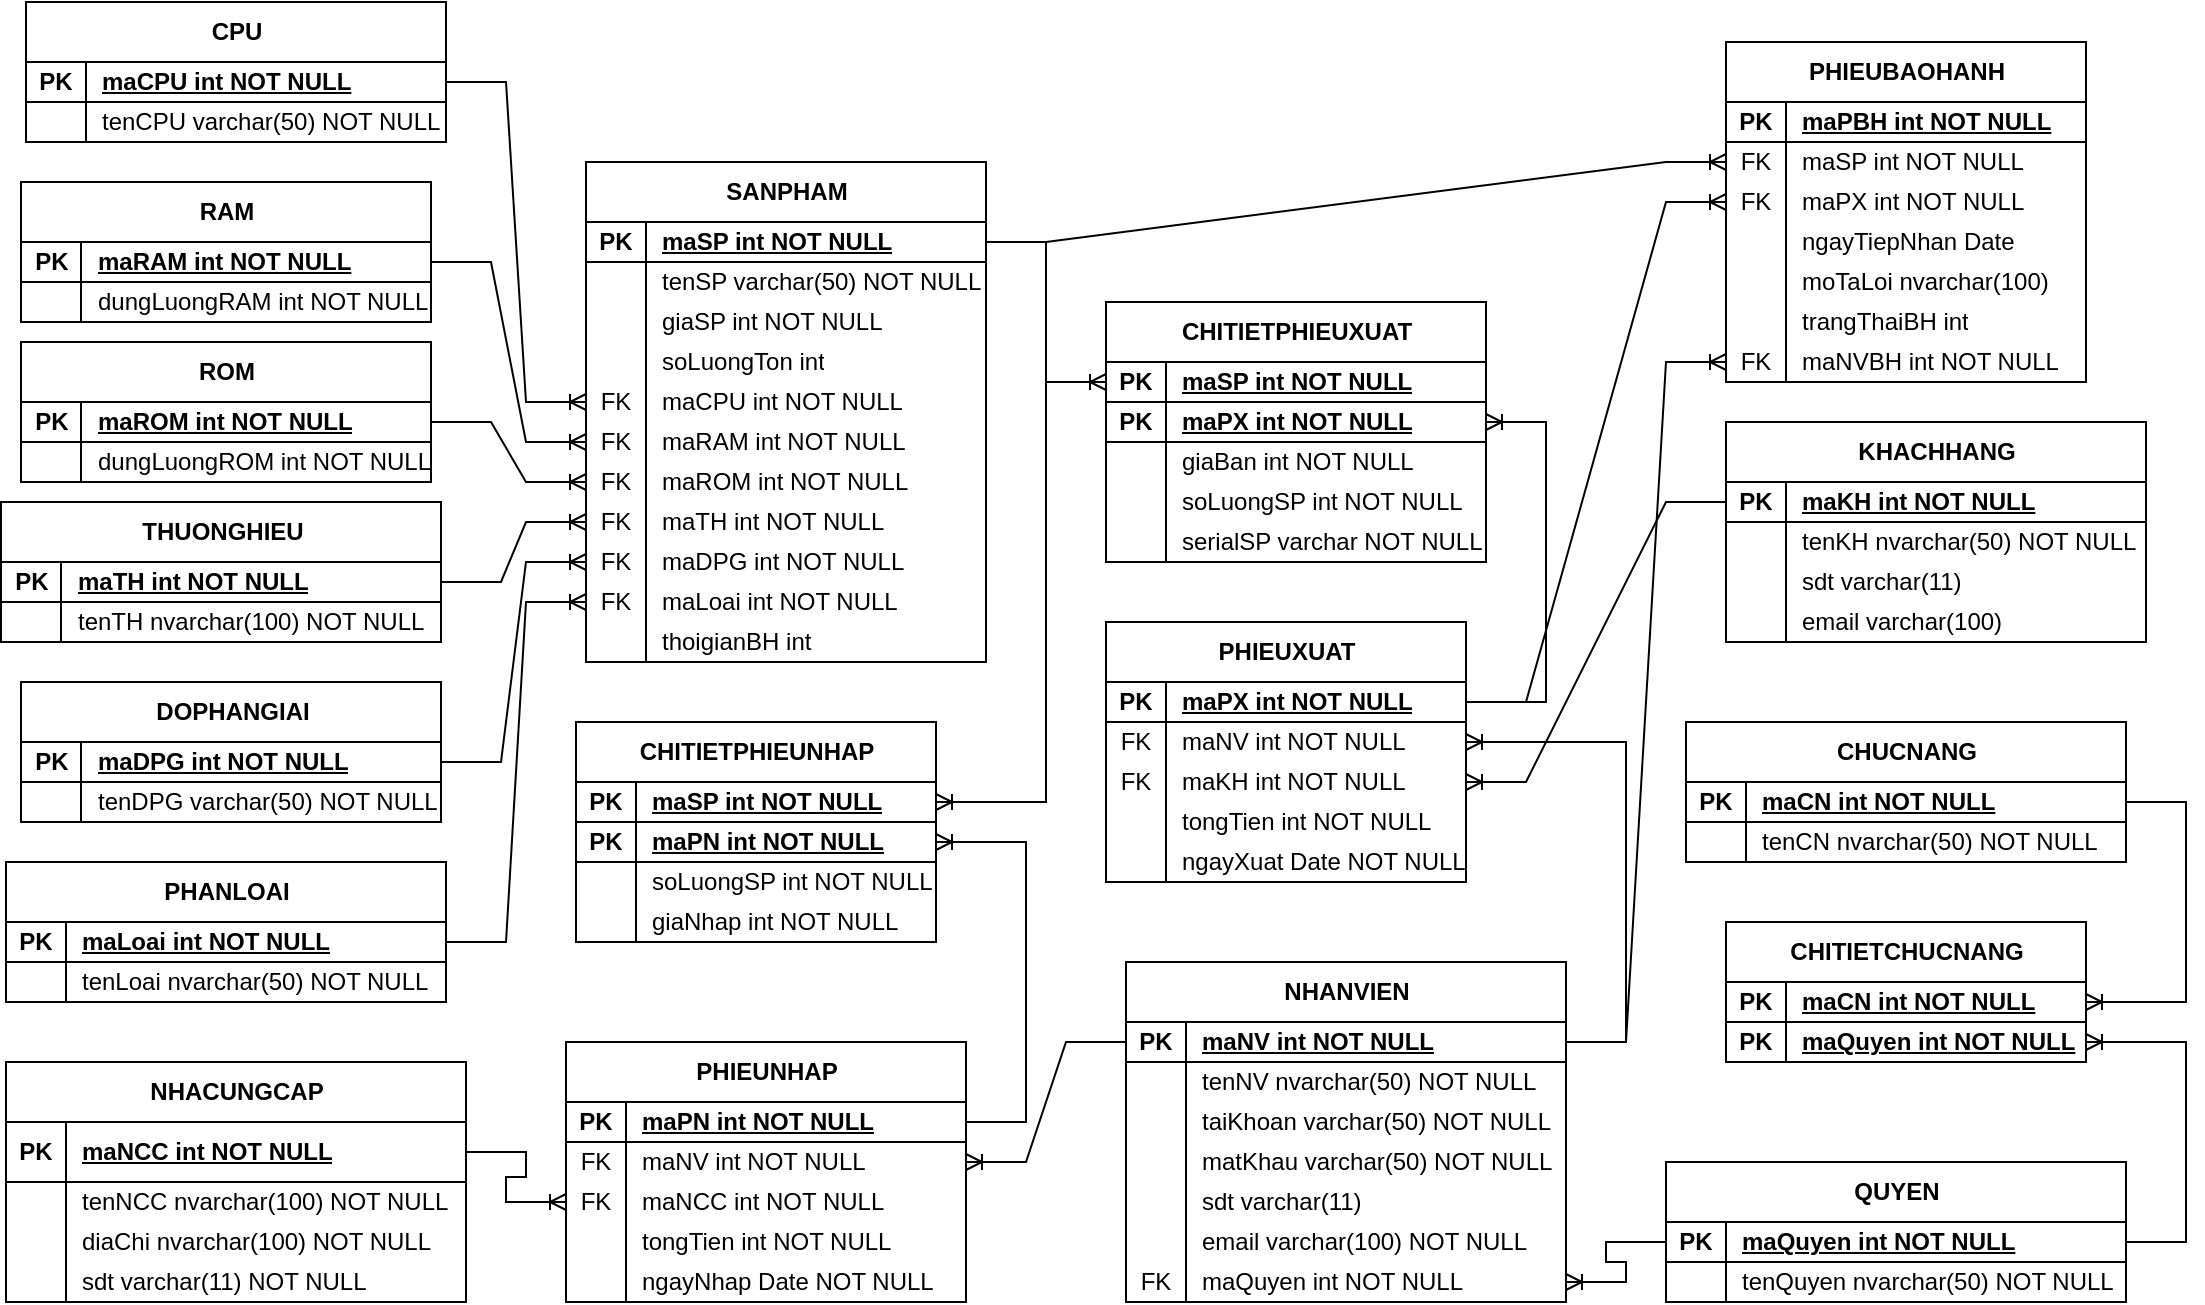 <mxfile version="26.1.1">
  <diagram name="Page-1" id="oOjEucN-W3Ad_sHaKJ65">
    <mxGraphModel dx="1198" dy="663" grid="1" gridSize="10" guides="1" tooltips="1" connect="1" arrows="1" fold="1" page="1" pageScale="1" pageWidth="850" pageHeight="1100" math="0" shadow="0">
      <root>
        <mxCell id="0" />
        <mxCell id="1" parent="0" />
        <mxCell id="W1LKQNy6F26Nz9s38gXq-1" value="CHUCNANG" style="shape=table;startSize=30;container=1;collapsible=1;childLayout=tableLayout;fixedRows=1;rowLines=0;fontStyle=1;align=center;resizeLast=1;html=1;" parent="1" vertex="1">
          <mxGeometry x="890" y="610" width="220.0" height="70" as="geometry" />
        </mxCell>
        <mxCell id="W1LKQNy6F26Nz9s38gXq-2" value="" style="shape=tableRow;horizontal=0;startSize=0;swimlaneHead=0;swimlaneBody=0;fillColor=none;collapsible=0;dropTarget=0;points=[[0,0.5],[1,0.5]];portConstraint=eastwest;top=0;left=0;right=0;bottom=1;" parent="W1LKQNy6F26Nz9s38gXq-1" vertex="1">
          <mxGeometry y="30" width="220.0" height="20" as="geometry" />
        </mxCell>
        <mxCell id="W1LKQNy6F26Nz9s38gXq-3" value="PK" style="shape=partialRectangle;connectable=0;fillColor=none;top=0;left=0;bottom=0;right=0;fontStyle=1;overflow=hidden;whiteSpace=wrap;html=1;" parent="W1LKQNy6F26Nz9s38gXq-2" vertex="1">
          <mxGeometry width="30" height="20" as="geometry">
            <mxRectangle width="30" height="20" as="alternateBounds" />
          </mxGeometry>
        </mxCell>
        <mxCell id="W1LKQNy6F26Nz9s38gXq-4" value="maCN int NOT NULL" style="shape=partialRectangle;connectable=0;fillColor=none;top=0;left=0;bottom=0;right=0;align=left;spacingLeft=6;fontStyle=5;overflow=hidden;whiteSpace=wrap;html=1;" parent="W1LKQNy6F26Nz9s38gXq-2" vertex="1">
          <mxGeometry x="30" width="190.0" height="20" as="geometry">
            <mxRectangle width="190.0" height="20" as="alternateBounds" />
          </mxGeometry>
        </mxCell>
        <mxCell id="W1LKQNy6F26Nz9s38gXq-5" value="" style="shape=tableRow;horizontal=0;startSize=0;swimlaneHead=0;swimlaneBody=0;fillColor=none;collapsible=0;dropTarget=0;points=[[0,0.5],[1,0.5]];portConstraint=eastwest;top=0;left=0;right=0;bottom=0;" parent="W1LKQNy6F26Nz9s38gXq-1" vertex="1">
          <mxGeometry y="50" width="220.0" height="20" as="geometry" />
        </mxCell>
        <mxCell id="W1LKQNy6F26Nz9s38gXq-6" value="" style="shape=partialRectangle;connectable=0;fillColor=none;top=0;left=0;bottom=0;right=0;editable=1;overflow=hidden;whiteSpace=wrap;html=1;" parent="W1LKQNy6F26Nz9s38gXq-5" vertex="1">
          <mxGeometry width="30" height="20" as="geometry">
            <mxRectangle width="30" height="20" as="alternateBounds" />
          </mxGeometry>
        </mxCell>
        <mxCell id="W1LKQNy6F26Nz9s38gXq-7" value="tenCN nvarchar(50) NOT NULL" style="shape=partialRectangle;connectable=0;fillColor=none;top=0;left=0;bottom=0;right=0;align=left;spacingLeft=6;overflow=hidden;whiteSpace=wrap;html=1;" parent="W1LKQNy6F26Nz9s38gXq-5" vertex="1">
          <mxGeometry x="30" width="190.0" height="20" as="geometry">
            <mxRectangle width="190.0" height="20" as="alternateBounds" />
          </mxGeometry>
        </mxCell>
        <mxCell id="W1LKQNy6F26Nz9s38gXq-27" value="QUYEN" style="shape=table;startSize=30;container=1;collapsible=1;childLayout=tableLayout;fixedRows=1;rowLines=0;fontStyle=1;align=center;resizeLast=1;html=1;" parent="1" vertex="1">
          <mxGeometry x="880" y="830" width="230" height="70" as="geometry" />
        </mxCell>
        <mxCell id="W1LKQNy6F26Nz9s38gXq-28" value="" style="shape=tableRow;horizontal=0;startSize=0;swimlaneHead=0;swimlaneBody=0;fillColor=none;collapsible=0;dropTarget=0;points=[[0,0.5],[1,0.5]];portConstraint=eastwest;top=0;left=0;right=0;bottom=1;" parent="W1LKQNy6F26Nz9s38gXq-27" vertex="1">
          <mxGeometry y="30" width="230" height="20" as="geometry" />
        </mxCell>
        <mxCell id="W1LKQNy6F26Nz9s38gXq-29" value="PK" style="shape=partialRectangle;connectable=0;fillColor=none;top=0;left=0;bottom=0;right=0;fontStyle=1;overflow=hidden;whiteSpace=wrap;html=1;" parent="W1LKQNy6F26Nz9s38gXq-28" vertex="1">
          <mxGeometry width="30" height="20" as="geometry">
            <mxRectangle width="30" height="20" as="alternateBounds" />
          </mxGeometry>
        </mxCell>
        <mxCell id="W1LKQNy6F26Nz9s38gXq-30" value="maQuyen int NOT NULL" style="shape=partialRectangle;connectable=0;fillColor=none;top=0;left=0;bottom=0;right=0;align=left;spacingLeft=6;fontStyle=5;overflow=hidden;whiteSpace=wrap;html=1;" parent="W1LKQNy6F26Nz9s38gXq-28" vertex="1">
          <mxGeometry x="30" width="200" height="20" as="geometry">
            <mxRectangle width="200" height="20" as="alternateBounds" />
          </mxGeometry>
        </mxCell>
        <mxCell id="W1LKQNy6F26Nz9s38gXq-31" value="" style="shape=tableRow;horizontal=0;startSize=0;swimlaneHead=0;swimlaneBody=0;fillColor=none;collapsible=0;dropTarget=0;points=[[0,0.5],[1,0.5]];portConstraint=eastwest;top=0;left=0;right=0;bottom=0;" parent="W1LKQNy6F26Nz9s38gXq-27" vertex="1">
          <mxGeometry y="50" width="230" height="20" as="geometry" />
        </mxCell>
        <mxCell id="W1LKQNy6F26Nz9s38gXq-32" value="" style="shape=partialRectangle;connectable=0;fillColor=none;top=0;left=0;bottom=0;right=0;editable=1;overflow=hidden;whiteSpace=wrap;html=1;" parent="W1LKQNy6F26Nz9s38gXq-31" vertex="1">
          <mxGeometry width="30" height="20" as="geometry">
            <mxRectangle width="30" height="20" as="alternateBounds" />
          </mxGeometry>
        </mxCell>
        <mxCell id="W1LKQNy6F26Nz9s38gXq-33" value="tenQuyen nvarchar(50) NOT NULL" style="shape=partialRectangle;connectable=0;fillColor=none;top=0;left=0;bottom=0;right=0;align=left;spacingLeft=6;overflow=hidden;whiteSpace=wrap;html=1;" parent="W1LKQNy6F26Nz9s38gXq-31" vertex="1">
          <mxGeometry x="30" width="200" height="20" as="geometry">
            <mxRectangle width="200" height="20" as="alternateBounds" />
          </mxGeometry>
        </mxCell>
        <mxCell id="W1LKQNy6F26Nz9s38gXq-40" value="CHITIETPHIEUXUAT" style="shape=table;startSize=30;container=1;collapsible=1;childLayout=tableLayout;fixedRows=1;rowLines=0;fontStyle=1;align=center;resizeLast=1;html=1;" parent="1" vertex="1">
          <mxGeometry x="600" y="400" width="190" height="130" as="geometry" />
        </mxCell>
        <mxCell id="W1LKQNy6F26Nz9s38gXq-41" value="" style="shape=tableRow;horizontal=0;startSize=0;swimlaneHead=0;swimlaneBody=0;fillColor=none;collapsible=0;dropTarget=0;points=[[0,0.5],[1,0.5]];portConstraint=eastwest;top=0;left=0;right=0;bottom=1;" parent="W1LKQNy6F26Nz9s38gXq-40" vertex="1">
          <mxGeometry y="30" width="190" height="20" as="geometry" />
        </mxCell>
        <mxCell id="W1LKQNy6F26Nz9s38gXq-42" value="PK" style="shape=partialRectangle;connectable=0;fillColor=none;top=0;left=0;bottom=0;right=0;fontStyle=1;overflow=hidden;whiteSpace=wrap;html=1;" parent="W1LKQNy6F26Nz9s38gXq-41" vertex="1">
          <mxGeometry width="30" height="20" as="geometry">
            <mxRectangle width="30" height="20" as="alternateBounds" />
          </mxGeometry>
        </mxCell>
        <mxCell id="W1LKQNy6F26Nz9s38gXq-43" value="maSP int NOT NULL" style="shape=partialRectangle;connectable=0;fillColor=none;top=0;left=0;bottom=0;right=0;align=left;spacingLeft=6;fontStyle=5;overflow=hidden;whiteSpace=wrap;html=1;" parent="W1LKQNy6F26Nz9s38gXq-41" vertex="1">
          <mxGeometry x="30" width="160" height="20" as="geometry">
            <mxRectangle width="160" height="20" as="alternateBounds" />
          </mxGeometry>
        </mxCell>
        <mxCell id="5MKMxzybHSafw_Cnewuu-4" value="" style="shape=tableRow;horizontal=0;startSize=0;swimlaneHead=0;swimlaneBody=0;fillColor=none;collapsible=0;dropTarget=0;points=[[0,0.5],[1,0.5]];portConstraint=eastwest;top=0;left=0;right=0;bottom=1;" vertex="1" parent="W1LKQNy6F26Nz9s38gXq-40">
          <mxGeometry y="50" width="190" height="20" as="geometry" />
        </mxCell>
        <mxCell id="5MKMxzybHSafw_Cnewuu-5" value="PK" style="shape=partialRectangle;connectable=0;fillColor=none;top=0;left=0;bottom=0;right=0;fontStyle=1;overflow=hidden;whiteSpace=wrap;html=1;" vertex="1" parent="5MKMxzybHSafw_Cnewuu-4">
          <mxGeometry width="30" height="20" as="geometry">
            <mxRectangle width="30" height="20" as="alternateBounds" />
          </mxGeometry>
        </mxCell>
        <mxCell id="5MKMxzybHSafw_Cnewuu-6" value="maPX int NOT NULL" style="shape=partialRectangle;connectable=0;fillColor=none;top=0;left=0;bottom=0;right=0;align=left;spacingLeft=6;fontStyle=5;overflow=hidden;whiteSpace=wrap;html=1;" vertex="1" parent="5MKMxzybHSafw_Cnewuu-4">
          <mxGeometry x="30" width="160" height="20" as="geometry">
            <mxRectangle width="160" height="20" as="alternateBounds" />
          </mxGeometry>
        </mxCell>
        <mxCell id="5MKMxzybHSafw_Cnewuu-7" value="" style="shape=tableRow;horizontal=0;startSize=0;swimlaneHead=0;swimlaneBody=0;fillColor=none;collapsible=0;dropTarget=0;points=[[0,0.5],[1,0.5]];portConstraint=eastwest;top=0;left=0;right=0;bottom=0;" vertex="1" parent="W1LKQNy6F26Nz9s38gXq-40">
          <mxGeometry y="70" width="190" height="20" as="geometry" />
        </mxCell>
        <mxCell id="5MKMxzybHSafw_Cnewuu-8" value="" style="shape=partialRectangle;connectable=0;fillColor=none;top=0;left=0;bottom=0;right=0;editable=1;overflow=hidden;whiteSpace=wrap;html=1;" vertex="1" parent="5MKMxzybHSafw_Cnewuu-7">
          <mxGeometry width="30" height="20" as="geometry">
            <mxRectangle width="30" height="20" as="alternateBounds" />
          </mxGeometry>
        </mxCell>
        <mxCell id="5MKMxzybHSafw_Cnewuu-9" value="giaBan int NOT NULL" style="shape=partialRectangle;connectable=0;fillColor=none;top=0;left=0;bottom=0;right=0;align=left;spacingLeft=6;overflow=hidden;whiteSpace=wrap;html=1;" vertex="1" parent="5MKMxzybHSafw_Cnewuu-7">
          <mxGeometry x="30" width="160" height="20" as="geometry">
            <mxRectangle width="160" height="20" as="alternateBounds" />
          </mxGeometry>
        </mxCell>
        <mxCell id="5MKMxzybHSafw_Cnewuu-43" value="" style="shape=tableRow;horizontal=0;startSize=0;swimlaneHead=0;swimlaneBody=0;fillColor=none;collapsible=0;dropTarget=0;points=[[0,0.5],[1,0.5]];portConstraint=eastwest;top=0;left=0;right=0;bottom=0;" vertex="1" parent="W1LKQNy6F26Nz9s38gXq-40">
          <mxGeometry y="90" width="190" height="20" as="geometry" />
        </mxCell>
        <mxCell id="5MKMxzybHSafw_Cnewuu-44" value="" style="shape=partialRectangle;connectable=0;fillColor=none;top=0;left=0;bottom=0;right=0;editable=1;overflow=hidden;whiteSpace=wrap;html=1;" vertex="1" parent="5MKMxzybHSafw_Cnewuu-43">
          <mxGeometry width="30" height="20" as="geometry">
            <mxRectangle width="30" height="20" as="alternateBounds" />
          </mxGeometry>
        </mxCell>
        <mxCell id="5MKMxzybHSafw_Cnewuu-45" value="soLuongSP int NOT NULL" style="shape=partialRectangle;connectable=0;fillColor=none;top=0;left=0;bottom=0;right=0;align=left;spacingLeft=6;overflow=hidden;whiteSpace=wrap;html=1;" vertex="1" parent="5MKMxzybHSafw_Cnewuu-43">
          <mxGeometry x="30" width="160" height="20" as="geometry">
            <mxRectangle width="160" height="20" as="alternateBounds" />
          </mxGeometry>
        </mxCell>
        <mxCell id="5MKMxzybHSafw_Cnewuu-120" value="" style="shape=tableRow;horizontal=0;startSize=0;swimlaneHead=0;swimlaneBody=0;fillColor=none;collapsible=0;dropTarget=0;points=[[0,0.5],[1,0.5]];portConstraint=eastwest;top=0;left=0;right=0;bottom=0;" vertex="1" parent="W1LKQNy6F26Nz9s38gXq-40">
          <mxGeometry y="110" width="190" height="20" as="geometry" />
        </mxCell>
        <mxCell id="5MKMxzybHSafw_Cnewuu-121" value="" style="shape=partialRectangle;connectable=0;fillColor=none;top=0;left=0;bottom=0;right=0;editable=1;overflow=hidden;whiteSpace=wrap;html=1;" vertex="1" parent="5MKMxzybHSafw_Cnewuu-120">
          <mxGeometry width="30" height="20" as="geometry">
            <mxRectangle width="30" height="20" as="alternateBounds" />
          </mxGeometry>
        </mxCell>
        <mxCell id="5MKMxzybHSafw_Cnewuu-122" value="serialSP varchar NOT NULL" style="shape=partialRectangle;connectable=0;fillColor=none;top=0;left=0;bottom=0;right=0;align=left;spacingLeft=6;overflow=hidden;whiteSpace=wrap;html=1;" vertex="1" parent="5MKMxzybHSafw_Cnewuu-120">
          <mxGeometry x="30" width="160" height="20" as="geometry">
            <mxRectangle width="160" height="20" as="alternateBounds" />
          </mxGeometry>
        </mxCell>
        <mxCell id="W1LKQNy6F26Nz9s38gXq-53" value="CHITIETPHIEUNHAP" style="shape=table;startSize=30;container=1;collapsible=1;childLayout=tableLayout;fixedRows=1;rowLines=0;fontStyle=1;align=center;resizeLast=1;html=1;" parent="1" vertex="1">
          <mxGeometry x="335" y="610" width="180" height="110" as="geometry" />
        </mxCell>
        <mxCell id="W1LKQNy6F26Nz9s38gXq-54" value="" style="shape=tableRow;horizontal=0;startSize=0;swimlaneHead=0;swimlaneBody=0;fillColor=none;collapsible=0;dropTarget=0;points=[[0,0.5],[1,0.5]];portConstraint=eastwest;top=0;left=0;right=0;bottom=1;" parent="W1LKQNy6F26Nz9s38gXq-53" vertex="1">
          <mxGeometry y="30" width="180" height="20" as="geometry" />
        </mxCell>
        <mxCell id="W1LKQNy6F26Nz9s38gXq-55" value="PK" style="shape=partialRectangle;connectable=0;fillColor=none;top=0;left=0;bottom=0;right=0;fontStyle=1;overflow=hidden;whiteSpace=wrap;html=1;" parent="W1LKQNy6F26Nz9s38gXq-54" vertex="1">
          <mxGeometry width="30" height="20" as="geometry">
            <mxRectangle width="30" height="20" as="alternateBounds" />
          </mxGeometry>
        </mxCell>
        <mxCell id="W1LKQNy6F26Nz9s38gXq-56" value="maSP int NOT NULL" style="shape=partialRectangle;connectable=0;fillColor=none;top=0;left=0;bottom=0;right=0;align=left;spacingLeft=6;fontStyle=5;overflow=hidden;whiteSpace=wrap;html=1;" parent="W1LKQNy6F26Nz9s38gXq-54" vertex="1">
          <mxGeometry x="30" width="150" height="20" as="geometry">
            <mxRectangle width="150" height="20" as="alternateBounds" />
          </mxGeometry>
        </mxCell>
        <mxCell id="5MKMxzybHSafw_Cnewuu-48" value="" style="shape=tableRow;horizontal=0;startSize=0;swimlaneHead=0;swimlaneBody=0;fillColor=none;collapsible=0;dropTarget=0;points=[[0,0.5],[1,0.5]];portConstraint=eastwest;top=0;left=0;right=0;bottom=1;" vertex="1" parent="W1LKQNy6F26Nz9s38gXq-53">
          <mxGeometry y="50" width="180" height="20" as="geometry" />
        </mxCell>
        <mxCell id="5MKMxzybHSafw_Cnewuu-49" value="PK" style="shape=partialRectangle;connectable=0;fillColor=none;top=0;left=0;bottom=0;right=0;fontStyle=1;overflow=hidden;whiteSpace=wrap;html=1;" vertex="1" parent="5MKMxzybHSafw_Cnewuu-48">
          <mxGeometry width="30" height="20" as="geometry">
            <mxRectangle width="30" height="20" as="alternateBounds" />
          </mxGeometry>
        </mxCell>
        <mxCell id="5MKMxzybHSafw_Cnewuu-50" value="maPN int NOT NULL" style="shape=partialRectangle;connectable=0;fillColor=none;top=0;left=0;bottom=0;right=0;align=left;spacingLeft=6;fontStyle=5;overflow=hidden;whiteSpace=wrap;html=1;" vertex="1" parent="5MKMxzybHSafw_Cnewuu-48">
          <mxGeometry x="30" width="150" height="20" as="geometry">
            <mxRectangle width="150" height="20" as="alternateBounds" />
          </mxGeometry>
        </mxCell>
        <mxCell id="5MKMxzybHSafw_Cnewuu-51" value="" style="shape=tableRow;horizontal=0;startSize=0;swimlaneHead=0;swimlaneBody=0;fillColor=none;collapsible=0;dropTarget=0;points=[[0,0.5],[1,0.5]];portConstraint=eastwest;top=0;left=0;right=0;bottom=0;" vertex="1" parent="W1LKQNy6F26Nz9s38gXq-53">
          <mxGeometry y="70" width="180" height="20" as="geometry" />
        </mxCell>
        <mxCell id="5MKMxzybHSafw_Cnewuu-52" value="" style="shape=partialRectangle;connectable=0;fillColor=none;top=0;left=0;bottom=0;right=0;editable=1;overflow=hidden;whiteSpace=wrap;html=1;" vertex="1" parent="5MKMxzybHSafw_Cnewuu-51">
          <mxGeometry width="30" height="20" as="geometry">
            <mxRectangle width="30" height="20" as="alternateBounds" />
          </mxGeometry>
        </mxCell>
        <mxCell id="5MKMxzybHSafw_Cnewuu-53" value="soLuongSP int NOT NULL" style="shape=partialRectangle;connectable=0;fillColor=none;top=0;left=0;bottom=0;right=0;align=left;spacingLeft=6;overflow=hidden;whiteSpace=wrap;html=1;" vertex="1" parent="5MKMxzybHSafw_Cnewuu-51">
          <mxGeometry x="30" width="150" height="20" as="geometry">
            <mxRectangle width="150" height="20" as="alternateBounds" />
          </mxGeometry>
        </mxCell>
        <mxCell id="5MKMxzybHSafw_Cnewuu-54" value="" style="shape=tableRow;horizontal=0;startSize=0;swimlaneHead=0;swimlaneBody=0;fillColor=none;collapsible=0;dropTarget=0;points=[[0,0.5],[1,0.5]];portConstraint=eastwest;top=0;left=0;right=0;bottom=0;" vertex="1" parent="W1LKQNy6F26Nz9s38gXq-53">
          <mxGeometry y="90" width="180" height="20" as="geometry" />
        </mxCell>
        <mxCell id="5MKMxzybHSafw_Cnewuu-55" value="" style="shape=partialRectangle;connectable=0;fillColor=none;top=0;left=0;bottom=0;right=0;editable=1;overflow=hidden;whiteSpace=wrap;html=1;" vertex="1" parent="5MKMxzybHSafw_Cnewuu-54">
          <mxGeometry width="30" height="20" as="geometry">
            <mxRectangle width="30" height="20" as="alternateBounds" />
          </mxGeometry>
        </mxCell>
        <mxCell id="5MKMxzybHSafw_Cnewuu-56" value="giaNhap int NOT NULL" style="shape=partialRectangle;connectable=0;fillColor=none;top=0;left=0;bottom=0;right=0;align=left;spacingLeft=6;overflow=hidden;whiteSpace=wrap;html=1;" vertex="1" parent="5MKMxzybHSafw_Cnewuu-54">
          <mxGeometry x="30" width="150" height="20" as="geometry">
            <mxRectangle width="150" height="20" as="alternateBounds" />
          </mxGeometry>
        </mxCell>
        <mxCell id="W1LKQNy6F26Nz9s38gXq-66" value="PHIEUXUAT" style="shape=table;startSize=30;container=1;collapsible=1;childLayout=tableLayout;fixedRows=1;rowLines=0;fontStyle=1;align=center;resizeLast=1;html=1;" parent="1" vertex="1">
          <mxGeometry x="600" y="560" width="180" height="130" as="geometry" />
        </mxCell>
        <mxCell id="W1LKQNy6F26Nz9s38gXq-67" value="" style="shape=tableRow;horizontal=0;startSize=0;swimlaneHead=0;swimlaneBody=0;fillColor=none;collapsible=0;dropTarget=0;points=[[0,0.5],[1,0.5]];portConstraint=eastwest;top=0;left=0;right=0;bottom=1;" parent="W1LKQNy6F26Nz9s38gXq-66" vertex="1">
          <mxGeometry y="30" width="180" height="20" as="geometry" />
        </mxCell>
        <mxCell id="W1LKQNy6F26Nz9s38gXq-68" value="PK" style="shape=partialRectangle;connectable=0;fillColor=none;top=0;left=0;bottom=0;right=0;fontStyle=1;overflow=hidden;whiteSpace=wrap;html=1;" parent="W1LKQNy6F26Nz9s38gXq-67" vertex="1">
          <mxGeometry width="30" height="20" as="geometry">
            <mxRectangle width="30" height="20" as="alternateBounds" />
          </mxGeometry>
        </mxCell>
        <mxCell id="W1LKQNy6F26Nz9s38gXq-69" value="maPX int NOT NULL" style="shape=partialRectangle;connectable=0;fillColor=none;top=0;left=0;bottom=0;right=0;align=left;spacingLeft=6;fontStyle=5;overflow=hidden;whiteSpace=wrap;html=1;" parent="W1LKQNy6F26Nz9s38gXq-67" vertex="1">
          <mxGeometry x="30" width="150" height="20" as="geometry">
            <mxRectangle width="150" height="20" as="alternateBounds" />
          </mxGeometry>
        </mxCell>
        <mxCell id="W1LKQNy6F26Nz9s38gXq-70" value="" style="shape=tableRow;horizontal=0;startSize=0;swimlaneHead=0;swimlaneBody=0;fillColor=none;collapsible=0;dropTarget=0;points=[[0,0.5],[1,0.5]];portConstraint=eastwest;top=0;left=0;right=0;bottom=0;" parent="W1LKQNy6F26Nz9s38gXq-66" vertex="1">
          <mxGeometry y="50" width="180" height="20" as="geometry" />
        </mxCell>
        <mxCell id="W1LKQNy6F26Nz9s38gXq-71" value="FK" style="shape=partialRectangle;connectable=0;fillColor=none;top=0;left=0;bottom=0;right=0;editable=1;overflow=hidden;whiteSpace=wrap;html=1;" parent="W1LKQNy6F26Nz9s38gXq-70" vertex="1">
          <mxGeometry width="30" height="20" as="geometry">
            <mxRectangle width="30" height="20" as="alternateBounds" />
          </mxGeometry>
        </mxCell>
        <mxCell id="W1LKQNy6F26Nz9s38gXq-72" value="maNV int NOT NULL" style="shape=partialRectangle;connectable=0;fillColor=none;top=0;left=0;bottom=0;right=0;align=left;spacingLeft=6;overflow=hidden;whiteSpace=wrap;html=1;" parent="W1LKQNy6F26Nz9s38gXq-70" vertex="1">
          <mxGeometry x="30" width="150" height="20" as="geometry">
            <mxRectangle width="150" height="20" as="alternateBounds" />
          </mxGeometry>
        </mxCell>
        <mxCell id="W1LKQNy6F26Nz9s38gXq-73" value="" style="shape=tableRow;horizontal=0;startSize=0;swimlaneHead=0;swimlaneBody=0;fillColor=none;collapsible=0;dropTarget=0;points=[[0,0.5],[1,0.5]];portConstraint=eastwest;top=0;left=0;right=0;bottom=0;" parent="W1LKQNy6F26Nz9s38gXq-66" vertex="1">
          <mxGeometry y="70" width="180" height="20" as="geometry" />
        </mxCell>
        <mxCell id="W1LKQNy6F26Nz9s38gXq-74" value="FK" style="shape=partialRectangle;connectable=0;fillColor=none;top=0;left=0;bottom=0;right=0;editable=1;overflow=hidden;whiteSpace=wrap;html=1;" parent="W1LKQNy6F26Nz9s38gXq-73" vertex="1">
          <mxGeometry width="30" height="20" as="geometry">
            <mxRectangle width="30" height="20" as="alternateBounds" />
          </mxGeometry>
        </mxCell>
        <mxCell id="W1LKQNy6F26Nz9s38gXq-75" value="maKH int NOT NULL" style="shape=partialRectangle;connectable=0;fillColor=none;top=0;left=0;bottom=0;right=0;align=left;spacingLeft=6;overflow=hidden;whiteSpace=wrap;html=1;" parent="W1LKQNy6F26Nz9s38gXq-73" vertex="1">
          <mxGeometry x="30" width="150" height="20" as="geometry">
            <mxRectangle width="150" height="20" as="alternateBounds" />
          </mxGeometry>
        </mxCell>
        <mxCell id="W1LKQNy6F26Nz9s38gXq-76" value="" style="shape=tableRow;horizontal=0;startSize=0;swimlaneHead=0;swimlaneBody=0;fillColor=none;collapsible=0;dropTarget=0;points=[[0,0.5],[1,0.5]];portConstraint=eastwest;top=0;left=0;right=0;bottom=0;" parent="W1LKQNy6F26Nz9s38gXq-66" vertex="1">
          <mxGeometry y="90" width="180" height="20" as="geometry" />
        </mxCell>
        <mxCell id="W1LKQNy6F26Nz9s38gXq-77" value="" style="shape=partialRectangle;connectable=0;fillColor=none;top=0;left=0;bottom=0;right=0;editable=1;overflow=hidden;whiteSpace=wrap;html=1;" parent="W1LKQNy6F26Nz9s38gXq-76" vertex="1">
          <mxGeometry width="30" height="20" as="geometry">
            <mxRectangle width="30" height="20" as="alternateBounds" />
          </mxGeometry>
        </mxCell>
        <mxCell id="W1LKQNy6F26Nz9s38gXq-78" value="tongTien int NOT NULL" style="shape=partialRectangle;connectable=0;fillColor=none;top=0;left=0;bottom=0;right=0;align=left;spacingLeft=6;overflow=hidden;whiteSpace=wrap;html=1;" parent="W1LKQNy6F26Nz9s38gXq-76" vertex="1">
          <mxGeometry x="30" width="150" height="20" as="geometry">
            <mxRectangle width="150" height="20" as="alternateBounds" />
          </mxGeometry>
        </mxCell>
        <mxCell id="W1LKQNy6F26Nz9s38gXq-182" value="" style="shape=tableRow;horizontal=0;startSize=0;swimlaneHead=0;swimlaneBody=0;fillColor=none;collapsible=0;dropTarget=0;points=[[0,0.5],[1,0.5]];portConstraint=eastwest;top=0;left=0;right=0;bottom=0;" parent="W1LKQNy6F26Nz9s38gXq-66" vertex="1">
          <mxGeometry y="110" width="180" height="20" as="geometry" />
        </mxCell>
        <mxCell id="W1LKQNy6F26Nz9s38gXq-183" value="" style="shape=partialRectangle;connectable=0;fillColor=none;top=0;left=0;bottom=0;right=0;editable=1;overflow=hidden;whiteSpace=wrap;html=1;" parent="W1LKQNy6F26Nz9s38gXq-182" vertex="1">
          <mxGeometry width="30" height="20" as="geometry">
            <mxRectangle width="30" height="20" as="alternateBounds" />
          </mxGeometry>
        </mxCell>
        <mxCell id="W1LKQNy6F26Nz9s38gXq-184" value="ngayXuat Date NOT NULL" style="shape=partialRectangle;connectable=0;fillColor=none;top=0;left=0;bottom=0;right=0;align=left;spacingLeft=6;overflow=hidden;whiteSpace=wrap;html=1;" parent="W1LKQNy6F26Nz9s38gXq-182" vertex="1">
          <mxGeometry x="30" width="150" height="20" as="geometry">
            <mxRectangle width="150" height="20" as="alternateBounds" />
          </mxGeometry>
        </mxCell>
        <mxCell id="W1LKQNy6F26Nz9s38gXq-79" value="PHIEUNHAP" style="shape=table;startSize=30;container=1;collapsible=1;childLayout=tableLayout;fixedRows=1;rowLines=0;fontStyle=1;align=center;resizeLast=1;html=1;" parent="1" vertex="1">
          <mxGeometry x="330" y="770" width="200" height="130" as="geometry" />
        </mxCell>
        <mxCell id="W1LKQNy6F26Nz9s38gXq-80" value="" style="shape=tableRow;horizontal=0;startSize=0;swimlaneHead=0;swimlaneBody=0;fillColor=none;collapsible=0;dropTarget=0;points=[[0,0.5],[1,0.5]];portConstraint=eastwest;top=0;left=0;right=0;bottom=1;" parent="W1LKQNy6F26Nz9s38gXq-79" vertex="1">
          <mxGeometry y="30" width="200" height="20" as="geometry" />
        </mxCell>
        <mxCell id="W1LKQNy6F26Nz9s38gXq-81" value="PK" style="shape=partialRectangle;connectable=0;fillColor=none;top=0;left=0;bottom=0;right=0;fontStyle=1;overflow=hidden;whiteSpace=wrap;html=1;" parent="W1LKQNy6F26Nz9s38gXq-80" vertex="1">
          <mxGeometry width="30" height="20" as="geometry">
            <mxRectangle width="30" height="20" as="alternateBounds" />
          </mxGeometry>
        </mxCell>
        <mxCell id="W1LKQNy6F26Nz9s38gXq-82" value="maPN int NOT NULL" style="shape=partialRectangle;connectable=0;fillColor=none;top=0;left=0;bottom=0;right=0;align=left;spacingLeft=6;fontStyle=5;overflow=hidden;whiteSpace=wrap;html=1;" parent="W1LKQNy6F26Nz9s38gXq-80" vertex="1">
          <mxGeometry x="30" width="170" height="20" as="geometry">
            <mxRectangle width="170" height="20" as="alternateBounds" />
          </mxGeometry>
        </mxCell>
        <mxCell id="W1LKQNy6F26Nz9s38gXq-83" value="" style="shape=tableRow;horizontal=0;startSize=0;swimlaneHead=0;swimlaneBody=0;fillColor=none;collapsible=0;dropTarget=0;points=[[0,0.5],[1,0.5]];portConstraint=eastwest;top=0;left=0;right=0;bottom=0;" parent="W1LKQNy6F26Nz9s38gXq-79" vertex="1">
          <mxGeometry y="50" width="200" height="20" as="geometry" />
        </mxCell>
        <mxCell id="W1LKQNy6F26Nz9s38gXq-84" value="FK" style="shape=partialRectangle;connectable=0;fillColor=none;top=0;left=0;bottom=0;right=0;editable=1;overflow=hidden;whiteSpace=wrap;html=1;" parent="W1LKQNy6F26Nz9s38gXq-83" vertex="1">
          <mxGeometry width="30" height="20" as="geometry">
            <mxRectangle width="30" height="20" as="alternateBounds" />
          </mxGeometry>
        </mxCell>
        <mxCell id="W1LKQNy6F26Nz9s38gXq-85" value="maNV int NOT NULL" style="shape=partialRectangle;connectable=0;fillColor=none;top=0;left=0;bottom=0;right=0;align=left;spacingLeft=6;overflow=hidden;whiteSpace=wrap;html=1;" parent="W1LKQNy6F26Nz9s38gXq-83" vertex="1">
          <mxGeometry x="30" width="170" height="20" as="geometry">
            <mxRectangle width="170" height="20" as="alternateBounds" />
          </mxGeometry>
        </mxCell>
        <mxCell id="W1LKQNy6F26Nz9s38gXq-86" value="" style="shape=tableRow;horizontal=0;startSize=0;swimlaneHead=0;swimlaneBody=0;fillColor=none;collapsible=0;dropTarget=0;points=[[0,0.5],[1,0.5]];portConstraint=eastwest;top=0;left=0;right=0;bottom=0;" parent="W1LKQNy6F26Nz9s38gXq-79" vertex="1">
          <mxGeometry y="70" width="200" height="20" as="geometry" />
        </mxCell>
        <mxCell id="W1LKQNy6F26Nz9s38gXq-87" value="FK" style="shape=partialRectangle;connectable=0;fillColor=none;top=0;left=0;bottom=0;right=0;editable=1;overflow=hidden;whiteSpace=wrap;html=1;" parent="W1LKQNy6F26Nz9s38gXq-86" vertex="1">
          <mxGeometry width="30" height="20" as="geometry">
            <mxRectangle width="30" height="20" as="alternateBounds" />
          </mxGeometry>
        </mxCell>
        <mxCell id="W1LKQNy6F26Nz9s38gXq-88" value="maNCC int NOT NULL" style="shape=partialRectangle;connectable=0;fillColor=none;top=0;left=0;bottom=0;right=0;align=left;spacingLeft=6;overflow=hidden;whiteSpace=wrap;html=1;" parent="W1LKQNy6F26Nz9s38gXq-86" vertex="1">
          <mxGeometry x="30" width="170" height="20" as="geometry">
            <mxRectangle width="170" height="20" as="alternateBounds" />
          </mxGeometry>
        </mxCell>
        <mxCell id="W1LKQNy6F26Nz9s38gXq-89" value="" style="shape=tableRow;horizontal=0;startSize=0;swimlaneHead=0;swimlaneBody=0;fillColor=none;collapsible=0;dropTarget=0;points=[[0,0.5],[1,0.5]];portConstraint=eastwest;top=0;left=0;right=0;bottom=0;" parent="W1LKQNy6F26Nz9s38gXq-79" vertex="1">
          <mxGeometry y="90" width="200" height="20" as="geometry" />
        </mxCell>
        <mxCell id="W1LKQNy6F26Nz9s38gXq-90" value="" style="shape=partialRectangle;connectable=0;fillColor=none;top=0;left=0;bottom=0;right=0;editable=1;overflow=hidden;whiteSpace=wrap;html=1;" parent="W1LKQNy6F26Nz9s38gXq-89" vertex="1">
          <mxGeometry width="30" height="20" as="geometry">
            <mxRectangle width="30" height="20" as="alternateBounds" />
          </mxGeometry>
        </mxCell>
        <mxCell id="W1LKQNy6F26Nz9s38gXq-91" value="tongTien int NOT NULL" style="shape=partialRectangle;connectable=0;fillColor=none;top=0;left=0;bottom=0;right=0;align=left;spacingLeft=6;overflow=hidden;whiteSpace=wrap;html=1;" parent="W1LKQNy6F26Nz9s38gXq-89" vertex="1">
          <mxGeometry x="30" width="170" height="20" as="geometry">
            <mxRectangle width="170" height="20" as="alternateBounds" />
          </mxGeometry>
        </mxCell>
        <mxCell id="W1LKQNy6F26Nz9s38gXq-166" value="" style="shape=tableRow;horizontal=0;startSize=0;swimlaneHead=0;swimlaneBody=0;fillColor=none;collapsible=0;dropTarget=0;points=[[0,0.5],[1,0.5]];portConstraint=eastwest;top=0;left=0;right=0;bottom=0;" parent="W1LKQNy6F26Nz9s38gXq-79" vertex="1">
          <mxGeometry y="110" width="200" height="20" as="geometry" />
        </mxCell>
        <mxCell id="W1LKQNy6F26Nz9s38gXq-167" value="" style="shape=partialRectangle;connectable=0;fillColor=none;top=0;left=0;bottom=0;right=0;editable=1;overflow=hidden;whiteSpace=wrap;html=1;" parent="W1LKQNy6F26Nz9s38gXq-166" vertex="1">
          <mxGeometry width="30" height="20" as="geometry">
            <mxRectangle width="30" height="20" as="alternateBounds" />
          </mxGeometry>
        </mxCell>
        <mxCell id="W1LKQNy6F26Nz9s38gXq-168" value="ngayNhap Date NOT NULL" style="shape=partialRectangle;connectable=0;fillColor=none;top=0;left=0;bottom=0;right=0;align=left;spacingLeft=6;overflow=hidden;whiteSpace=wrap;html=1;" parent="W1LKQNy6F26Nz9s38gXq-166" vertex="1">
          <mxGeometry x="30" width="170" height="20" as="geometry">
            <mxRectangle width="170" height="20" as="alternateBounds" />
          </mxGeometry>
        </mxCell>
        <mxCell id="W1LKQNy6F26Nz9s38gXq-92" value="NHACUNGCAP" style="shape=table;startSize=30;container=1;collapsible=1;childLayout=tableLayout;fixedRows=1;rowLines=0;fontStyle=1;align=center;resizeLast=1;html=1;" parent="1" vertex="1">
          <mxGeometry x="50" y="780" width="230" height="120" as="geometry" />
        </mxCell>
        <mxCell id="W1LKQNy6F26Nz9s38gXq-93" value="" style="shape=tableRow;horizontal=0;startSize=0;swimlaneHead=0;swimlaneBody=0;fillColor=none;collapsible=0;dropTarget=0;points=[[0,0.5],[1,0.5]];portConstraint=eastwest;top=0;left=0;right=0;bottom=1;" parent="W1LKQNy6F26Nz9s38gXq-92" vertex="1">
          <mxGeometry y="30" width="230" height="30" as="geometry" />
        </mxCell>
        <mxCell id="W1LKQNy6F26Nz9s38gXq-94" value="PK" style="shape=partialRectangle;connectable=0;fillColor=none;top=0;left=0;bottom=0;right=0;fontStyle=1;overflow=hidden;whiteSpace=wrap;html=1;" parent="W1LKQNy6F26Nz9s38gXq-93" vertex="1">
          <mxGeometry width="30" height="30" as="geometry">
            <mxRectangle width="30" height="30" as="alternateBounds" />
          </mxGeometry>
        </mxCell>
        <mxCell id="W1LKQNy6F26Nz9s38gXq-95" value="maNCC int NOT NULL" style="shape=partialRectangle;connectable=0;fillColor=none;top=0;left=0;bottom=0;right=0;align=left;spacingLeft=6;fontStyle=5;overflow=hidden;whiteSpace=wrap;html=1;" parent="W1LKQNy6F26Nz9s38gXq-93" vertex="1">
          <mxGeometry x="30" width="200" height="30" as="geometry">
            <mxRectangle width="200" height="30" as="alternateBounds" />
          </mxGeometry>
        </mxCell>
        <mxCell id="W1LKQNy6F26Nz9s38gXq-96" value="" style="shape=tableRow;horizontal=0;startSize=0;swimlaneHead=0;swimlaneBody=0;fillColor=none;collapsible=0;dropTarget=0;points=[[0,0.5],[1,0.5]];portConstraint=eastwest;top=0;left=0;right=0;bottom=0;" parent="W1LKQNy6F26Nz9s38gXq-92" vertex="1">
          <mxGeometry y="60" width="230" height="20" as="geometry" />
        </mxCell>
        <mxCell id="W1LKQNy6F26Nz9s38gXq-97" value="" style="shape=partialRectangle;connectable=0;fillColor=none;top=0;left=0;bottom=0;right=0;editable=1;overflow=hidden;whiteSpace=wrap;html=1;" parent="W1LKQNy6F26Nz9s38gXq-96" vertex="1">
          <mxGeometry width="30" height="20" as="geometry">
            <mxRectangle width="30" height="20" as="alternateBounds" />
          </mxGeometry>
        </mxCell>
        <mxCell id="W1LKQNy6F26Nz9s38gXq-98" value="tenNCC nvarchar(100) NOT NULL" style="shape=partialRectangle;connectable=0;fillColor=none;top=0;left=0;bottom=0;right=0;align=left;spacingLeft=6;overflow=hidden;whiteSpace=wrap;html=1;" parent="W1LKQNy6F26Nz9s38gXq-96" vertex="1">
          <mxGeometry x="30" width="200" height="20" as="geometry">
            <mxRectangle width="200" height="20" as="alternateBounds" />
          </mxGeometry>
        </mxCell>
        <mxCell id="W1LKQNy6F26Nz9s38gXq-99" value="" style="shape=tableRow;horizontal=0;startSize=0;swimlaneHead=0;swimlaneBody=0;fillColor=none;collapsible=0;dropTarget=0;points=[[0,0.5],[1,0.5]];portConstraint=eastwest;top=0;left=0;right=0;bottom=0;" parent="W1LKQNy6F26Nz9s38gXq-92" vertex="1">
          <mxGeometry y="80" width="230" height="20" as="geometry" />
        </mxCell>
        <mxCell id="W1LKQNy6F26Nz9s38gXq-100" value="" style="shape=partialRectangle;connectable=0;fillColor=none;top=0;left=0;bottom=0;right=0;editable=1;overflow=hidden;whiteSpace=wrap;html=1;" parent="W1LKQNy6F26Nz9s38gXq-99" vertex="1">
          <mxGeometry width="30" height="20" as="geometry">
            <mxRectangle width="30" height="20" as="alternateBounds" />
          </mxGeometry>
        </mxCell>
        <mxCell id="W1LKQNy6F26Nz9s38gXq-101" value="diaChi nvarchar(100) NOT NULL" style="shape=partialRectangle;connectable=0;fillColor=none;top=0;left=0;bottom=0;right=0;align=left;spacingLeft=6;overflow=hidden;whiteSpace=wrap;html=1;" parent="W1LKQNy6F26Nz9s38gXq-99" vertex="1">
          <mxGeometry x="30" width="200" height="20" as="geometry">
            <mxRectangle width="200" height="20" as="alternateBounds" />
          </mxGeometry>
        </mxCell>
        <mxCell id="W1LKQNy6F26Nz9s38gXq-102" value="" style="shape=tableRow;horizontal=0;startSize=0;swimlaneHead=0;swimlaneBody=0;fillColor=none;collapsible=0;dropTarget=0;points=[[0,0.5],[1,0.5]];portConstraint=eastwest;top=0;left=0;right=0;bottom=0;" parent="W1LKQNy6F26Nz9s38gXq-92" vertex="1">
          <mxGeometry y="100" width="230" height="20" as="geometry" />
        </mxCell>
        <mxCell id="W1LKQNy6F26Nz9s38gXq-103" value="" style="shape=partialRectangle;connectable=0;fillColor=none;top=0;left=0;bottom=0;right=0;editable=1;overflow=hidden;whiteSpace=wrap;html=1;" parent="W1LKQNy6F26Nz9s38gXq-102" vertex="1">
          <mxGeometry width="30" height="20" as="geometry">
            <mxRectangle width="30" height="20" as="alternateBounds" />
          </mxGeometry>
        </mxCell>
        <mxCell id="W1LKQNy6F26Nz9s38gXq-104" value="sdt varchar(11) NOT NULL" style="shape=partialRectangle;connectable=0;fillColor=none;top=0;left=0;bottom=0;right=0;align=left;spacingLeft=6;overflow=hidden;whiteSpace=wrap;html=1;" parent="W1LKQNy6F26Nz9s38gXq-102" vertex="1">
          <mxGeometry x="30" width="200" height="20" as="geometry">
            <mxRectangle width="200" height="20" as="alternateBounds" />
          </mxGeometry>
        </mxCell>
        <mxCell id="W1LKQNy6F26Nz9s38gXq-105" value="KHACHHANG" style="shape=table;startSize=30;container=1;collapsible=1;childLayout=tableLayout;fixedRows=1;rowLines=0;fontStyle=1;align=center;resizeLast=1;html=1;" parent="1" vertex="1">
          <mxGeometry x="910" y="460" width="210" height="110" as="geometry" />
        </mxCell>
        <mxCell id="W1LKQNy6F26Nz9s38gXq-106" value="" style="shape=tableRow;horizontal=0;startSize=0;swimlaneHead=0;swimlaneBody=0;fillColor=none;collapsible=0;dropTarget=0;points=[[0,0.5],[1,0.5]];portConstraint=eastwest;top=0;left=0;right=0;bottom=1;" parent="W1LKQNy6F26Nz9s38gXq-105" vertex="1">
          <mxGeometry y="30" width="210" height="20" as="geometry" />
        </mxCell>
        <mxCell id="W1LKQNy6F26Nz9s38gXq-107" value="PK" style="shape=partialRectangle;connectable=0;fillColor=none;top=0;left=0;bottom=0;right=0;fontStyle=1;overflow=hidden;whiteSpace=wrap;html=1;" parent="W1LKQNy6F26Nz9s38gXq-106" vertex="1">
          <mxGeometry width="30" height="20" as="geometry">
            <mxRectangle width="30" height="20" as="alternateBounds" />
          </mxGeometry>
        </mxCell>
        <mxCell id="W1LKQNy6F26Nz9s38gXq-108" value="maKH int NOT NULL" style="shape=partialRectangle;connectable=0;fillColor=none;top=0;left=0;bottom=0;right=0;align=left;spacingLeft=6;fontStyle=5;overflow=hidden;whiteSpace=wrap;html=1;" parent="W1LKQNy6F26Nz9s38gXq-106" vertex="1">
          <mxGeometry x="30" width="180" height="20" as="geometry">
            <mxRectangle width="180" height="20" as="alternateBounds" />
          </mxGeometry>
        </mxCell>
        <mxCell id="W1LKQNy6F26Nz9s38gXq-109" value="" style="shape=tableRow;horizontal=0;startSize=0;swimlaneHead=0;swimlaneBody=0;fillColor=none;collapsible=0;dropTarget=0;points=[[0,0.5],[1,0.5]];portConstraint=eastwest;top=0;left=0;right=0;bottom=0;" parent="W1LKQNy6F26Nz9s38gXq-105" vertex="1">
          <mxGeometry y="50" width="210" height="20" as="geometry" />
        </mxCell>
        <mxCell id="W1LKQNy6F26Nz9s38gXq-110" value="" style="shape=partialRectangle;connectable=0;fillColor=none;top=0;left=0;bottom=0;right=0;editable=1;overflow=hidden;whiteSpace=wrap;html=1;" parent="W1LKQNy6F26Nz9s38gXq-109" vertex="1">
          <mxGeometry width="30" height="20" as="geometry">
            <mxRectangle width="30" height="20" as="alternateBounds" />
          </mxGeometry>
        </mxCell>
        <mxCell id="W1LKQNy6F26Nz9s38gXq-111" value="tenKH nvarchar(50) NOT NULL" style="shape=partialRectangle;connectable=0;fillColor=none;top=0;left=0;bottom=0;right=0;align=left;spacingLeft=6;overflow=hidden;whiteSpace=wrap;html=1;" parent="W1LKQNy6F26Nz9s38gXq-109" vertex="1">
          <mxGeometry x="30" width="180" height="20" as="geometry">
            <mxRectangle width="180" height="20" as="alternateBounds" />
          </mxGeometry>
        </mxCell>
        <mxCell id="W1LKQNy6F26Nz9s38gXq-112" value="" style="shape=tableRow;horizontal=0;startSize=0;swimlaneHead=0;swimlaneBody=0;fillColor=none;collapsible=0;dropTarget=0;points=[[0,0.5],[1,0.5]];portConstraint=eastwest;top=0;left=0;right=0;bottom=0;" parent="W1LKQNy6F26Nz9s38gXq-105" vertex="1">
          <mxGeometry y="70" width="210" height="20" as="geometry" />
        </mxCell>
        <mxCell id="W1LKQNy6F26Nz9s38gXq-113" value="" style="shape=partialRectangle;connectable=0;fillColor=none;top=0;left=0;bottom=0;right=0;editable=1;overflow=hidden;whiteSpace=wrap;html=1;" parent="W1LKQNy6F26Nz9s38gXq-112" vertex="1">
          <mxGeometry width="30" height="20" as="geometry">
            <mxRectangle width="30" height="20" as="alternateBounds" />
          </mxGeometry>
        </mxCell>
        <mxCell id="W1LKQNy6F26Nz9s38gXq-114" value="sdt varchar(11)&amp;nbsp;" style="shape=partialRectangle;connectable=0;fillColor=none;top=0;left=0;bottom=0;right=0;align=left;spacingLeft=6;overflow=hidden;whiteSpace=wrap;html=1;" parent="W1LKQNy6F26Nz9s38gXq-112" vertex="1">
          <mxGeometry x="30" width="180" height="20" as="geometry">
            <mxRectangle width="180" height="20" as="alternateBounds" />
          </mxGeometry>
        </mxCell>
        <mxCell id="W1LKQNy6F26Nz9s38gXq-115" value="" style="shape=tableRow;horizontal=0;startSize=0;swimlaneHead=0;swimlaneBody=0;fillColor=none;collapsible=0;dropTarget=0;points=[[0,0.5],[1,0.5]];portConstraint=eastwest;top=0;left=0;right=0;bottom=0;" parent="W1LKQNy6F26Nz9s38gXq-105" vertex="1">
          <mxGeometry y="90" width="210" height="20" as="geometry" />
        </mxCell>
        <mxCell id="W1LKQNy6F26Nz9s38gXq-116" value="" style="shape=partialRectangle;connectable=0;fillColor=none;top=0;left=0;bottom=0;right=0;editable=1;overflow=hidden;whiteSpace=wrap;html=1;" parent="W1LKQNy6F26Nz9s38gXq-115" vertex="1">
          <mxGeometry width="30" height="20" as="geometry">
            <mxRectangle width="30" height="20" as="alternateBounds" />
          </mxGeometry>
        </mxCell>
        <mxCell id="W1LKQNy6F26Nz9s38gXq-117" value="email varchar(100)" style="shape=partialRectangle;connectable=0;fillColor=none;top=0;left=0;bottom=0;right=0;align=left;spacingLeft=6;overflow=hidden;whiteSpace=wrap;html=1;" parent="W1LKQNy6F26Nz9s38gXq-115" vertex="1">
          <mxGeometry x="30" width="180" height="20" as="geometry">
            <mxRectangle width="180" height="20" as="alternateBounds" />
          </mxGeometry>
        </mxCell>
        <mxCell id="W1LKQNy6F26Nz9s38gXq-118" value="NHANVIEN" style="shape=table;startSize=30;container=1;collapsible=1;childLayout=tableLayout;fixedRows=1;rowLines=0;fontStyle=1;align=center;resizeLast=1;html=1;" parent="1" vertex="1">
          <mxGeometry x="610" y="730" width="220" height="170" as="geometry" />
        </mxCell>
        <mxCell id="W1LKQNy6F26Nz9s38gXq-119" value="" style="shape=tableRow;horizontal=0;startSize=0;swimlaneHead=0;swimlaneBody=0;fillColor=none;collapsible=0;dropTarget=0;points=[[0,0.5],[1,0.5]];portConstraint=eastwest;top=0;left=0;right=0;bottom=1;" parent="W1LKQNy6F26Nz9s38gXq-118" vertex="1">
          <mxGeometry y="30" width="220" height="20" as="geometry" />
        </mxCell>
        <mxCell id="W1LKQNy6F26Nz9s38gXq-120" value="PK" style="shape=partialRectangle;connectable=0;fillColor=none;top=0;left=0;bottom=0;right=0;fontStyle=1;overflow=hidden;whiteSpace=wrap;html=1;" parent="W1LKQNy6F26Nz9s38gXq-119" vertex="1">
          <mxGeometry width="30" height="20" as="geometry">
            <mxRectangle width="30" height="20" as="alternateBounds" />
          </mxGeometry>
        </mxCell>
        <mxCell id="W1LKQNy6F26Nz9s38gXq-121" value="maNV int NOT NULL" style="shape=partialRectangle;connectable=0;fillColor=none;top=0;left=0;bottom=0;right=0;align=left;spacingLeft=6;fontStyle=5;overflow=hidden;whiteSpace=wrap;html=1;" parent="W1LKQNy6F26Nz9s38gXq-119" vertex="1">
          <mxGeometry x="30" width="190" height="20" as="geometry">
            <mxRectangle width="190" height="20" as="alternateBounds" />
          </mxGeometry>
        </mxCell>
        <mxCell id="W1LKQNy6F26Nz9s38gXq-122" value="" style="shape=tableRow;horizontal=0;startSize=0;swimlaneHead=0;swimlaneBody=0;fillColor=none;collapsible=0;dropTarget=0;points=[[0,0.5],[1,0.5]];portConstraint=eastwest;top=0;left=0;right=0;bottom=0;" parent="W1LKQNy6F26Nz9s38gXq-118" vertex="1">
          <mxGeometry y="50" width="220" height="20" as="geometry" />
        </mxCell>
        <mxCell id="W1LKQNy6F26Nz9s38gXq-123" value="" style="shape=partialRectangle;connectable=0;fillColor=none;top=0;left=0;bottom=0;right=0;editable=1;overflow=hidden;whiteSpace=wrap;html=1;" parent="W1LKQNy6F26Nz9s38gXq-122" vertex="1">
          <mxGeometry width="30" height="20" as="geometry">
            <mxRectangle width="30" height="20" as="alternateBounds" />
          </mxGeometry>
        </mxCell>
        <mxCell id="W1LKQNy6F26Nz9s38gXq-124" value="tenNV nvarchar(50) NOT NULL" style="shape=partialRectangle;connectable=0;fillColor=none;top=0;left=0;bottom=0;right=0;align=left;spacingLeft=6;overflow=hidden;whiteSpace=wrap;html=1;" parent="W1LKQNy6F26Nz9s38gXq-122" vertex="1">
          <mxGeometry x="30" width="190" height="20" as="geometry">
            <mxRectangle width="190" height="20" as="alternateBounds" />
          </mxGeometry>
        </mxCell>
        <mxCell id="W1LKQNy6F26Nz9s38gXq-125" value="" style="shape=tableRow;horizontal=0;startSize=0;swimlaneHead=0;swimlaneBody=0;fillColor=none;collapsible=0;dropTarget=0;points=[[0,0.5],[1,0.5]];portConstraint=eastwest;top=0;left=0;right=0;bottom=0;" parent="W1LKQNy6F26Nz9s38gXq-118" vertex="1">
          <mxGeometry y="70" width="220" height="20" as="geometry" />
        </mxCell>
        <mxCell id="W1LKQNy6F26Nz9s38gXq-126" value="" style="shape=partialRectangle;connectable=0;fillColor=none;top=0;left=0;bottom=0;right=0;editable=1;overflow=hidden;whiteSpace=wrap;html=1;" parent="W1LKQNy6F26Nz9s38gXq-125" vertex="1">
          <mxGeometry width="30" height="20" as="geometry">
            <mxRectangle width="30" height="20" as="alternateBounds" />
          </mxGeometry>
        </mxCell>
        <mxCell id="W1LKQNy6F26Nz9s38gXq-127" value="taiKhoan varchar(50) NOT NULL" style="shape=partialRectangle;connectable=0;fillColor=none;top=0;left=0;bottom=0;right=0;align=left;spacingLeft=6;overflow=hidden;whiteSpace=wrap;html=1;" parent="W1LKQNy6F26Nz9s38gXq-125" vertex="1">
          <mxGeometry x="30" width="190" height="20" as="geometry">
            <mxRectangle width="190" height="20" as="alternateBounds" />
          </mxGeometry>
        </mxCell>
        <mxCell id="W1LKQNy6F26Nz9s38gXq-128" value="" style="shape=tableRow;horizontal=0;startSize=0;swimlaneHead=0;swimlaneBody=0;fillColor=none;collapsible=0;dropTarget=0;points=[[0,0.5],[1,0.5]];portConstraint=eastwest;top=0;left=0;right=0;bottom=0;" parent="W1LKQNy6F26Nz9s38gXq-118" vertex="1">
          <mxGeometry y="90" width="220" height="20" as="geometry" />
        </mxCell>
        <mxCell id="W1LKQNy6F26Nz9s38gXq-129" value="" style="shape=partialRectangle;connectable=0;fillColor=none;top=0;left=0;bottom=0;right=0;editable=1;overflow=hidden;whiteSpace=wrap;html=1;" parent="W1LKQNy6F26Nz9s38gXq-128" vertex="1">
          <mxGeometry width="30" height="20" as="geometry">
            <mxRectangle width="30" height="20" as="alternateBounds" />
          </mxGeometry>
        </mxCell>
        <mxCell id="W1LKQNy6F26Nz9s38gXq-130" value="matKhau varchar(50) NOT NULL" style="shape=partialRectangle;connectable=0;fillColor=none;top=0;left=0;bottom=0;right=0;align=left;spacingLeft=6;overflow=hidden;whiteSpace=wrap;html=1;" parent="W1LKQNy6F26Nz9s38gXq-128" vertex="1">
          <mxGeometry x="30" width="190" height="20" as="geometry">
            <mxRectangle width="190" height="20" as="alternateBounds" />
          </mxGeometry>
        </mxCell>
        <mxCell id="W1LKQNy6F26Nz9s38gXq-157" value="" style="shape=tableRow;horizontal=0;startSize=0;swimlaneHead=0;swimlaneBody=0;fillColor=none;collapsible=0;dropTarget=0;points=[[0,0.5],[1,0.5]];portConstraint=eastwest;top=0;left=0;right=0;bottom=0;" parent="W1LKQNy6F26Nz9s38gXq-118" vertex="1">
          <mxGeometry y="110" width="220" height="20" as="geometry" />
        </mxCell>
        <mxCell id="W1LKQNy6F26Nz9s38gXq-158" value="" style="shape=partialRectangle;connectable=0;fillColor=none;top=0;left=0;bottom=0;right=0;editable=1;overflow=hidden;whiteSpace=wrap;html=1;" parent="W1LKQNy6F26Nz9s38gXq-157" vertex="1">
          <mxGeometry width="30" height="20" as="geometry">
            <mxRectangle width="30" height="20" as="alternateBounds" />
          </mxGeometry>
        </mxCell>
        <mxCell id="W1LKQNy6F26Nz9s38gXq-159" value="sdt varchar(11)" style="shape=partialRectangle;connectable=0;fillColor=none;top=0;left=0;bottom=0;right=0;align=left;spacingLeft=6;overflow=hidden;whiteSpace=wrap;html=1;" parent="W1LKQNy6F26Nz9s38gXq-157" vertex="1">
          <mxGeometry x="30" width="190" height="20" as="geometry">
            <mxRectangle width="190" height="20" as="alternateBounds" />
          </mxGeometry>
        </mxCell>
        <mxCell id="W1LKQNy6F26Nz9s38gXq-160" value="" style="shape=tableRow;horizontal=0;startSize=0;swimlaneHead=0;swimlaneBody=0;fillColor=none;collapsible=0;dropTarget=0;points=[[0,0.5],[1,0.5]];portConstraint=eastwest;top=0;left=0;right=0;bottom=0;" parent="W1LKQNy6F26Nz9s38gXq-118" vertex="1">
          <mxGeometry y="130" width="220" height="20" as="geometry" />
        </mxCell>
        <mxCell id="W1LKQNy6F26Nz9s38gXq-161" value="" style="shape=partialRectangle;connectable=0;fillColor=none;top=0;left=0;bottom=0;right=0;editable=1;overflow=hidden;whiteSpace=wrap;html=1;" parent="W1LKQNy6F26Nz9s38gXq-160" vertex="1">
          <mxGeometry width="30" height="20" as="geometry">
            <mxRectangle width="30" height="20" as="alternateBounds" />
          </mxGeometry>
        </mxCell>
        <mxCell id="W1LKQNy6F26Nz9s38gXq-162" value="email varchar(100) NOT NULL" style="shape=partialRectangle;connectable=0;fillColor=none;top=0;left=0;bottom=0;right=0;align=left;spacingLeft=6;overflow=hidden;whiteSpace=wrap;html=1;" parent="W1LKQNy6F26Nz9s38gXq-160" vertex="1">
          <mxGeometry x="30" width="190" height="20" as="geometry">
            <mxRectangle width="190" height="20" as="alternateBounds" />
          </mxGeometry>
        </mxCell>
        <mxCell id="W1LKQNy6F26Nz9s38gXq-163" value="" style="shape=tableRow;horizontal=0;startSize=0;swimlaneHead=0;swimlaneBody=0;fillColor=none;collapsible=0;dropTarget=0;points=[[0,0.5],[1,0.5]];portConstraint=eastwest;top=0;left=0;right=0;bottom=0;" parent="W1LKQNy6F26Nz9s38gXq-118" vertex="1">
          <mxGeometry y="150" width="220" height="20" as="geometry" />
        </mxCell>
        <mxCell id="W1LKQNy6F26Nz9s38gXq-164" value="FK" style="shape=partialRectangle;connectable=0;fillColor=none;top=0;left=0;bottom=0;right=0;editable=1;overflow=hidden;whiteSpace=wrap;html=1;" parent="W1LKQNy6F26Nz9s38gXq-163" vertex="1">
          <mxGeometry width="30" height="20" as="geometry">
            <mxRectangle width="30" height="20" as="alternateBounds" />
          </mxGeometry>
        </mxCell>
        <mxCell id="W1LKQNy6F26Nz9s38gXq-165" value="maQuyen int NOT NULL" style="shape=partialRectangle;connectable=0;fillColor=none;top=0;left=0;bottom=0;right=0;align=left;spacingLeft=6;overflow=hidden;whiteSpace=wrap;html=1;" parent="W1LKQNy6F26Nz9s38gXq-163" vertex="1">
          <mxGeometry x="30" width="190" height="20" as="geometry">
            <mxRectangle width="190" height="20" as="alternateBounds" />
          </mxGeometry>
        </mxCell>
        <mxCell id="W1LKQNy6F26Nz9s38gXq-131" value="SANPHAM" style="shape=table;startSize=30;container=1;collapsible=1;childLayout=tableLayout;fixedRows=1;rowLines=0;fontStyle=1;align=center;resizeLast=1;html=1;" parent="1" vertex="1">
          <mxGeometry x="340" y="330" width="200" height="250" as="geometry" />
        </mxCell>
        <mxCell id="W1LKQNy6F26Nz9s38gXq-132" value="" style="shape=tableRow;horizontal=0;startSize=0;swimlaneHead=0;swimlaneBody=0;fillColor=none;collapsible=0;dropTarget=0;points=[[0,0.5],[1,0.5]];portConstraint=eastwest;top=0;left=0;right=0;bottom=1;" parent="W1LKQNy6F26Nz9s38gXq-131" vertex="1">
          <mxGeometry y="30" width="200" height="20" as="geometry" />
        </mxCell>
        <mxCell id="W1LKQNy6F26Nz9s38gXq-133" value="PK" style="shape=partialRectangle;connectable=0;fillColor=none;top=0;left=0;bottom=0;right=0;fontStyle=1;overflow=hidden;whiteSpace=wrap;html=1;" parent="W1LKQNy6F26Nz9s38gXq-132" vertex="1">
          <mxGeometry width="30" height="20" as="geometry">
            <mxRectangle width="30" height="20" as="alternateBounds" />
          </mxGeometry>
        </mxCell>
        <mxCell id="W1LKQNy6F26Nz9s38gXq-134" value="maSP int NOT NULL" style="shape=partialRectangle;connectable=0;fillColor=none;top=0;left=0;bottom=0;right=0;align=left;spacingLeft=6;fontStyle=5;overflow=hidden;whiteSpace=wrap;html=1;" parent="W1LKQNy6F26Nz9s38gXq-132" vertex="1">
          <mxGeometry x="30" width="170" height="20" as="geometry">
            <mxRectangle width="170" height="20" as="alternateBounds" />
          </mxGeometry>
        </mxCell>
        <mxCell id="W1LKQNy6F26Nz9s38gXq-135" value="" style="shape=tableRow;horizontal=0;startSize=0;swimlaneHead=0;swimlaneBody=0;fillColor=none;collapsible=0;dropTarget=0;points=[[0,0.5],[1,0.5]];portConstraint=eastwest;top=0;left=0;right=0;bottom=0;" parent="W1LKQNy6F26Nz9s38gXq-131" vertex="1">
          <mxGeometry y="50" width="200" height="20" as="geometry" />
        </mxCell>
        <mxCell id="W1LKQNy6F26Nz9s38gXq-136" value="" style="shape=partialRectangle;connectable=0;fillColor=none;top=0;left=0;bottom=0;right=0;editable=1;overflow=hidden;whiteSpace=wrap;html=1;" parent="W1LKQNy6F26Nz9s38gXq-135" vertex="1">
          <mxGeometry width="30" height="20" as="geometry">
            <mxRectangle width="30" height="20" as="alternateBounds" />
          </mxGeometry>
        </mxCell>
        <mxCell id="W1LKQNy6F26Nz9s38gXq-137" value="tenSP varchar(50) NOT NULL" style="shape=partialRectangle;connectable=0;fillColor=none;top=0;left=0;bottom=0;right=0;align=left;spacingLeft=6;overflow=hidden;whiteSpace=wrap;html=1;" parent="W1LKQNy6F26Nz9s38gXq-135" vertex="1">
          <mxGeometry x="30" width="170" height="20" as="geometry">
            <mxRectangle width="170" height="20" as="alternateBounds" />
          </mxGeometry>
        </mxCell>
        <mxCell id="W1LKQNy6F26Nz9s38gXq-138" value="" style="shape=tableRow;horizontal=0;startSize=0;swimlaneHead=0;swimlaneBody=0;fillColor=none;collapsible=0;dropTarget=0;points=[[0,0.5],[1,0.5]];portConstraint=eastwest;top=0;left=0;right=0;bottom=0;" parent="W1LKQNy6F26Nz9s38gXq-131" vertex="1">
          <mxGeometry y="70" width="200" height="20" as="geometry" />
        </mxCell>
        <mxCell id="W1LKQNy6F26Nz9s38gXq-139" value="" style="shape=partialRectangle;connectable=0;fillColor=none;top=0;left=0;bottom=0;right=0;editable=1;overflow=hidden;whiteSpace=wrap;html=1;" parent="W1LKQNy6F26Nz9s38gXq-138" vertex="1">
          <mxGeometry width="30" height="20" as="geometry">
            <mxRectangle width="30" height="20" as="alternateBounds" />
          </mxGeometry>
        </mxCell>
        <mxCell id="W1LKQNy6F26Nz9s38gXq-140" value="giaSP int NOT NULL" style="shape=partialRectangle;connectable=0;fillColor=none;top=0;left=0;bottom=0;right=0;align=left;spacingLeft=6;overflow=hidden;whiteSpace=wrap;html=1;" parent="W1LKQNy6F26Nz9s38gXq-138" vertex="1">
          <mxGeometry x="30" width="170" height="20" as="geometry">
            <mxRectangle width="170" height="20" as="alternateBounds" />
          </mxGeometry>
        </mxCell>
        <mxCell id="W1LKQNy6F26Nz9s38gXq-141" value="" style="shape=tableRow;horizontal=0;startSize=0;swimlaneHead=0;swimlaneBody=0;fillColor=none;collapsible=0;dropTarget=0;points=[[0,0.5],[1,0.5]];portConstraint=eastwest;top=0;left=0;right=0;bottom=0;" parent="W1LKQNy6F26Nz9s38gXq-131" vertex="1">
          <mxGeometry y="90" width="200" height="20" as="geometry" />
        </mxCell>
        <mxCell id="W1LKQNy6F26Nz9s38gXq-142" value="" style="shape=partialRectangle;connectable=0;fillColor=none;top=0;left=0;bottom=0;right=0;editable=1;overflow=hidden;whiteSpace=wrap;html=1;" parent="W1LKQNy6F26Nz9s38gXq-141" vertex="1">
          <mxGeometry width="30" height="20" as="geometry">
            <mxRectangle width="30" height="20" as="alternateBounds" />
          </mxGeometry>
        </mxCell>
        <mxCell id="W1LKQNy6F26Nz9s38gXq-143" value="soLuongTon int" style="shape=partialRectangle;connectable=0;fillColor=none;top=0;left=0;bottom=0;right=0;align=left;spacingLeft=6;overflow=hidden;whiteSpace=wrap;html=1;" parent="W1LKQNy6F26Nz9s38gXq-141" vertex="1">
          <mxGeometry x="30" width="170" height="20" as="geometry">
            <mxRectangle width="170" height="20" as="alternateBounds" />
          </mxGeometry>
        </mxCell>
        <mxCell id="W1LKQNy6F26Nz9s38gXq-310" value="" style="shape=tableRow;horizontal=0;startSize=0;swimlaneHead=0;swimlaneBody=0;fillColor=none;collapsible=0;dropTarget=0;points=[[0,0.5],[1,0.5]];portConstraint=eastwest;top=0;left=0;right=0;bottom=0;" parent="W1LKQNy6F26Nz9s38gXq-131" vertex="1">
          <mxGeometry y="110" width="200" height="20" as="geometry" />
        </mxCell>
        <mxCell id="W1LKQNy6F26Nz9s38gXq-311" value="FK" style="shape=partialRectangle;connectable=0;fillColor=none;top=0;left=0;bottom=0;right=0;editable=1;overflow=hidden;whiteSpace=wrap;html=1;" parent="W1LKQNy6F26Nz9s38gXq-310" vertex="1">
          <mxGeometry width="30" height="20" as="geometry">
            <mxRectangle width="30" height="20" as="alternateBounds" />
          </mxGeometry>
        </mxCell>
        <mxCell id="W1LKQNy6F26Nz9s38gXq-312" value="maCPU int NOT NULL" style="shape=partialRectangle;connectable=0;fillColor=none;top=0;left=0;bottom=0;right=0;align=left;spacingLeft=6;overflow=hidden;whiteSpace=wrap;html=1;" parent="W1LKQNy6F26Nz9s38gXq-310" vertex="1">
          <mxGeometry x="30" width="170" height="20" as="geometry">
            <mxRectangle width="170" height="20" as="alternateBounds" />
          </mxGeometry>
        </mxCell>
        <mxCell id="W1LKQNy6F26Nz9s38gXq-313" value="" style="shape=tableRow;horizontal=0;startSize=0;swimlaneHead=0;swimlaneBody=0;fillColor=none;collapsible=0;dropTarget=0;points=[[0,0.5],[1,0.5]];portConstraint=eastwest;top=0;left=0;right=0;bottom=0;" parent="W1LKQNy6F26Nz9s38gXq-131" vertex="1">
          <mxGeometry y="130" width="200" height="20" as="geometry" />
        </mxCell>
        <mxCell id="W1LKQNy6F26Nz9s38gXq-314" value="FK" style="shape=partialRectangle;connectable=0;fillColor=none;top=0;left=0;bottom=0;right=0;editable=1;overflow=hidden;whiteSpace=wrap;html=1;" parent="W1LKQNy6F26Nz9s38gXq-313" vertex="1">
          <mxGeometry width="30" height="20" as="geometry">
            <mxRectangle width="30" height="20" as="alternateBounds" />
          </mxGeometry>
        </mxCell>
        <mxCell id="W1LKQNy6F26Nz9s38gXq-315" value="maRAM int NOT NULL" style="shape=partialRectangle;connectable=0;fillColor=none;top=0;left=0;bottom=0;right=0;align=left;spacingLeft=6;overflow=hidden;whiteSpace=wrap;html=1;" parent="W1LKQNy6F26Nz9s38gXq-313" vertex="1">
          <mxGeometry x="30" width="170" height="20" as="geometry">
            <mxRectangle width="170" height="20" as="alternateBounds" />
          </mxGeometry>
        </mxCell>
        <mxCell id="W1LKQNy6F26Nz9s38gXq-316" value="" style="shape=tableRow;horizontal=0;startSize=0;swimlaneHead=0;swimlaneBody=0;fillColor=none;collapsible=0;dropTarget=0;points=[[0,0.5],[1,0.5]];portConstraint=eastwest;top=0;left=0;right=0;bottom=0;" parent="W1LKQNy6F26Nz9s38gXq-131" vertex="1">
          <mxGeometry y="150" width="200" height="20" as="geometry" />
        </mxCell>
        <mxCell id="W1LKQNy6F26Nz9s38gXq-317" value="FK" style="shape=partialRectangle;connectable=0;fillColor=none;top=0;left=0;bottom=0;right=0;editable=1;overflow=hidden;whiteSpace=wrap;html=1;" parent="W1LKQNy6F26Nz9s38gXq-316" vertex="1">
          <mxGeometry width="30" height="20" as="geometry">
            <mxRectangle width="30" height="20" as="alternateBounds" />
          </mxGeometry>
        </mxCell>
        <mxCell id="W1LKQNy6F26Nz9s38gXq-318" value="maROM int NOT NULL" style="shape=partialRectangle;connectable=0;fillColor=none;top=0;left=0;bottom=0;right=0;align=left;spacingLeft=6;overflow=hidden;whiteSpace=wrap;html=1;" parent="W1LKQNy6F26Nz9s38gXq-316" vertex="1">
          <mxGeometry x="30" width="170" height="20" as="geometry">
            <mxRectangle width="170" height="20" as="alternateBounds" />
          </mxGeometry>
        </mxCell>
        <mxCell id="W1LKQNy6F26Nz9s38gXq-319" value="" style="shape=tableRow;horizontal=0;startSize=0;swimlaneHead=0;swimlaneBody=0;fillColor=none;collapsible=0;dropTarget=0;points=[[0,0.5],[1,0.5]];portConstraint=eastwest;top=0;left=0;right=0;bottom=0;" parent="W1LKQNy6F26Nz9s38gXq-131" vertex="1">
          <mxGeometry y="170" width="200" height="20" as="geometry" />
        </mxCell>
        <mxCell id="W1LKQNy6F26Nz9s38gXq-320" value="FK" style="shape=partialRectangle;connectable=0;fillColor=none;top=0;left=0;bottom=0;right=0;editable=1;overflow=hidden;whiteSpace=wrap;html=1;" parent="W1LKQNy6F26Nz9s38gXq-319" vertex="1">
          <mxGeometry width="30" height="20" as="geometry">
            <mxRectangle width="30" height="20" as="alternateBounds" />
          </mxGeometry>
        </mxCell>
        <mxCell id="W1LKQNy6F26Nz9s38gXq-321" value="maTH int NOT NULL" style="shape=partialRectangle;connectable=0;fillColor=none;top=0;left=0;bottom=0;right=0;align=left;spacingLeft=6;overflow=hidden;whiteSpace=wrap;html=1;" parent="W1LKQNy6F26Nz9s38gXq-319" vertex="1">
          <mxGeometry x="30" width="170" height="20" as="geometry">
            <mxRectangle width="170" height="20" as="alternateBounds" />
          </mxGeometry>
        </mxCell>
        <mxCell id="W1LKQNy6F26Nz9s38gXq-322" value="" style="shape=tableRow;horizontal=0;startSize=0;swimlaneHead=0;swimlaneBody=0;fillColor=none;collapsible=0;dropTarget=0;points=[[0,0.5],[1,0.5]];portConstraint=eastwest;top=0;left=0;right=0;bottom=0;" parent="W1LKQNy6F26Nz9s38gXq-131" vertex="1">
          <mxGeometry y="190" width="200" height="20" as="geometry" />
        </mxCell>
        <mxCell id="W1LKQNy6F26Nz9s38gXq-323" value="FK" style="shape=partialRectangle;connectable=0;fillColor=none;top=0;left=0;bottom=0;right=0;editable=1;overflow=hidden;whiteSpace=wrap;html=1;" parent="W1LKQNy6F26Nz9s38gXq-322" vertex="1">
          <mxGeometry width="30" height="20" as="geometry">
            <mxRectangle width="30" height="20" as="alternateBounds" />
          </mxGeometry>
        </mxCell>
        <mxCell id="W1LKQNy6F26Nz9s38gXq-324" value="maDPG int NOT NULL" style="shape=partialRectangle;connectable=0;fillColor=none;top=0;left=0;bottom=0;right=0;align=left;spacingLeft=6;overflow=hidden;whiteSpace=wrap;html=1;" parent="W1LKQNy6F26Nz9s38gXq-322" vertex="1">
          <mxGeometry x="30" width="170" height="20" as="geometry">
            <mxRectangle width="170" height="20" as="alternateBounds" />
          </mxGeometry>
        </mxCell>
        <mxCell id="W1LKQNy6F26Nz9s38gXq-353" value="" style="shape=tableRow;horizontal=0;startSize=0;swimlaneHead=0;swimlaneBody=0;fillColor=none;collapsible=0;dropTarget=0;points=[[0,0.5],[1,0.5]];portConstraint=eastwest;top=0;left=0;right=0;bottom=0;" parent="W1LKQNy6F26Nz9s38gXq-131" vertex="1">
          <mxGeometry y="210" width="200" height="20" as="geometry" />
        </mxCell>
        <mxCell id="W1LKQNy6F26Nz9s38gXq-354" value="FK" style="shape=partialRectangle;connectable=0;fillColor=none;top=0;left=0;bottom=0;right=0;editable=1;overflow=hidden;whiteSpace=wrap;html=1;" parent="W1LKQNy6F26Nz9s38gXq-353" vertex="1">
          <mxGeometry width="30" height="20" as="geometry">
            <mxRectangle width="30" height="20" as="alternateBounds" />
          </mxGeometry>
        </mxCell>
        <mxCell id="W1LKQNy6F26Nz9s38gXq-355" value="maLoai int NOT NULL" style="shape=partialRectangle;connectable=0;fillColor=none;top=0;left=0;bottom=0;right=0;align=left;spacingLeft=6;overflow=hidden;whiteSpace=wrap;html=1;" parent="W1LKQNy6F26Nz9s38gXq-353" vertex="1">
          <mxGeometry x="30" width="170" height="20" as="geometry">
            <mxRectangle width="170" height="20" as="alternateBounds" />
          </mxGeometry>
        </mxCell>
        <mxCell id="5MKMxzybHSafw_Cnewuu-108" value="" style="shape=tableRow;horizontal=0;startSize=0;swimlaneHead=0;swimlaneBody=0;fillColor=none;collapsible=0;dropTarget=0;points=[[0,0.5],[1,0.5]];portConstraint=eastwest;top=0;left=0;right=0;bottom=0;" vertex="1" parent="W1LKQNy6F26Nz9s38gXq-131">
          <mxGeometry y="230" width="200" height="20" as="geometry" />
        </mxCell>
        <mxCell id="5MKMxzybHSafw_Cnewuu-109" value="" style="shape=partialRectangle;connectable=0;fillColor=none;top=0;left=0;bottom=0;right=0;editable=1;overflow=hidden;whiteSpace=wrap;html=1;" vertex="1" parent="5MKMxzybHSafw_Cnewuu-108">
          <mxGeometry width="30" height="20" as="geometry">
            <mxRectangle width="30" height="20" as="alternateBounds" />
          </mxGeometry>
        </mxCell>
        <mxCell id="5MKMxzybHSafw_Cnewuu-110" value="thoigianBH int&amp;nbsp;" style="shape=partialRectangle;connectable=0;fillColor=none;top=0;left=0;bottom=0;right=0;align=left;spacingLeft=6;overflow=hidden;whiteSpace=wrap;html=1;" vertex="1" parent="5MKMxzybHSafw_Cnewuu-108">
          <mxGeometry x="30" width="170" height="20" as="geometry">
            <mxRectangle width="170" height="20" as="alternateBounds" />
          </mxGeometry>
        </mxCell>
        <mxCell id="W1LKQNy6F26Nz9s38gXq-144" value="CHITIETCHUCNANG" style="shape=table;startSize=30;container=1;collapsible=1;childLayout=tableLayout;fixedRows=1;rowLines=0;fontStyle=1;align=center;resizeLast=1;html=1;" parent="1" vertex="1">
          <mxGeometry x="910" y="710" width="180" height="70" as="geometry" />
        </mxCell>
        <mxCell id="W1LKQNy6F26Nz9s38gXq-145" value="" style="shape=tableRow;horizontal=0;startSize=0;swimlaneHead=0;swimlaneBody=0;fillColor=none;collapsible=0;dropTarget=0;points=[[0,0.5],[1,0.5]];portConstraint=eastwest;top=0;left=0;right=0;bottom=1;" parent="W1LKQNy6F26Nz9s38gXq-144" vertex="1">
          <mxGeometry y="30" width="180" height="20" as="geometry" />
        </mxCell>
        <mxCell id="W1LKQNy6F26Nz9s38gXq-146" value="PK" style="shape=partialRectangle;connectable=0;fillColor=none;top=0;left=0;bottom=0;right=0;fontStyle=1;overflow=hidden;whiteSpace=wrap;html=1;" parent="W1LKQNy6F26Nz9s38gXq-145" vertex="1">
          <mxGeometry width="30" height="20" as="geometry">
            <mxRectangle width="30" height="20" as="alternateBounds" />
          </mxGeometry>
        </mxCell>
        <mxCell id="W1LKQNy6F26Nz9s38gXq-147" value="maCN int NOT NULL" style="shape=partialRectangle;connectable=0;fillColor=none;top=0;left=0;bottom=0;right=0;align=left;spacingLeft=6;fontStyle=5;overflow=hidden;whiteSpace=wrap;html=1;" parent="W1LKQNy6F26Nz9s38gXq-145" vertex="1">
          <mxGeometry x="30" width="150" height="20" as="geometry">
            <mxRectangle width="150" height="20" as="alternateBounds" />
          </mxGeometry>
        </mxCell>
        <mxCell id="5MKMxzybHSafw_Cnewuu-57" value="" style="shape=tableRow;horizontal=0;startSize=0;swimlaneHead=0;swimlaneBody=0;fillColor=none;collapsible=0;dropTarget=0;points=[[0,0.5],[1,0.5]];portConstraint=eastwest;top=0;left=0;right=0;bottom=1;" vertex="1" parent="W1LKQNy6F26Nz9s38gXq-144">
          <mxGeometry y="50" width="180" height="20" as="geometry" />
        </mxCell>
        <mxCell id="5MKMxzybHSafw_Cnewuu-58" value="PK" style="shape=partialRectangle;connectable=0;fillColor=none;top=0;left=0;bottom=0;right=0;fontStyle=1;overflow=hidden;whiteSpace=wrap;html=1;" vertex="1" parent="5MKMxzybHSafw_Cnewuu-57">
          <mxGeometry width="30" height="20" as="geometry">
            <mxRectangle width="30" height="20" as="alternateBounds" />
          </mxGeometry>
        </mxCell>
        <mxCell id="5MKMxzybHSafw_Cnewuu-59" value="maQuyen int NOT NULL" style="shape=partialRectangle;connectable=0;fillColor=none;top=0;left=0;bottom=0;right=0;align=left;spacingLeft=6;fontStyle=5;overflow=hidden;whiteSpace=wrap;html=1;" vertex="1" parent="5MKMxzybHSafw_Cnewuu-57">
          <mxGeometry x="30" width="150" height="20" as="geometry">
            <mxRectangle width="150" height="20" as="alternateBounds" />
          </mxGeometry>
        </mxCell>
        <mxCell id="W1LKQNy6F26Nz9s38gXq-194" value="" style="edgeStyle=entityRelationEdgeStyle;fontSize=12;html=1;endArrow=ERoneToMany;rounded=0;" parent="1" source="W1LKQNy6F26Nz9s38gXq-28" target="W1LKQNy6F26Nz9s38gXq-163" edge="1">
          <mxGeometry width="100" height="100" relative="1" as="geometry">
            <mxPoint x="500" y="770" as="sourcePoint" />
            <mxPoint x="600" y="670" as="targetPoint" />
          </mxGeometry>
        </mxCell>
        <mxCell id="W1LKQNy6F26Nz9s38gXq-195" value="" style="edgeStyle=entityRelationEdgeStyle;fontSize=12;html=1;endArrow=ERoneToMany;rounded=0;" parent="1" source="W1LKQNy6F26Nz9s38gXq-106" target="W1LKQNy6F26Nz9s38gXq-73" edge="1">
          <mxGeometry width="100" height="100" relative="1" as="geometry">
            <mxPoint x="830" y="390" as="sourcePoint" />
            <mxPoint x="570" y="710" as="targetPoint" />
          </mxGeometry>
        </mxCell>
        <mxCell id="W1LKQNy6F26Nz9s38gXq-196" value="" style="edgeStyle=entityRelationEdgeStyle;fontSize=12;html=1;endArrow=ERoneToMany;rounded=0;" parent="1" source="W1LKQNy6F26Nz9s38gXq-119" target="W1LKQNy6F26Nz9s38gXq-70" edge="1">
          <mxGeometry width="100" height="100" relative="1" as="geometry">
            <mxPoint x="730" y="630" as="sourcePoint" />
            <mxPoint x="830" y="530" as="targetPoint" />
            <Array as="points">
              <mxPoint x="1110" y="420" />
            </Array>
          </mxGeometry>
        </mxCell>
        <mxCell id="W1LKQNy6F26Nz9s38gXq-204" value="" style="edgeStyle=entityRelationEdgeStyle;fontSize=12;html=1;endArrow=ERoneToMany;rounded=0;" parent="1" source="W1LKQNy6F26Nz9s38gXq-93" target="W1LKQNy6F26Nz9s38gXq-86" edge="1">
          <mxGeometry width="100" height="100" relative="1" as="geometry">
            <mxPoint x="470" y="750" as="sourcePoint" />
            <mxPoint x="570" y="650" as="targetPoint" />
          </mxGeometry>
        </mxCell>
        <mxCell id="W1LKQNy6F26Nz9s38gXq-219" value="PHANLOAI" style="shape=table;startSize=30;container=1;collapsible=1;childLayout=tableLayout;fixedRows=1;rowLines=0;fontStyle=1;align=center;resizeLast=1;html=1;" parent="1" vertex="1">
          <mxGeometry x="50" y="680" width="220" height="70" as="geometry" />
        </mxCell>
        <mxCell id="W1LKQNy6F26Nz9s38gXq-220" value="" style="shape=tableRow;horizontal=0;startSize=0;swimlaneHead=0;swimlaneBody=0;fillColor=none;collapsible=0;dropTarget=0;points=[[0,0.5],[1,0.5]];portConstraint=eastwest;top=0;left=0;right=0;bottom=1;" parent="W1LKQNy6F26Nz9s38gXq-219" vertex="1">
          <mxGeometry y="30" width="220" height="20" as="geometry" />
        </mxCell>
        <mxCell id="W1LKQNy6F26Nz9s38gXq-221" value="PK" style="shape=partialRectangle;connectable=0;fillColor=none;top=0;left=0;bottom=0;right=0;fontStyle=1;overflow=hidden;whiteSpace=wrap;html=1;" parent="W1LKQNy6F26Nz9s38gXq-220" vertex="1">
          <mxGeometry width="30" height="20" as="geometry">
            <mxRectangle width="30" height="20" as="alternateBounds" />
          </mxGeometry>
        </mxCell>
        <mxCell id="W1LKQNy6F26Nz9s38gXq-222" value="maLoai int NOT NULL" style="shape=partialRectangle;connectable=0;fillColor=none;top=0;left=0;bottom=0;right=0;align=left;spacingLeft=6;fontStyle=5;overflow=hidden;whiteSpace=wrap;html=1;" parent="W1LKQNy6F26Nz9s38gXq-220" vertex="1">
          <mxGeometry x="30" width="190" height="20" as="geometry">
            <mxRectangle width="190" height="20" as="alternateBounds" />
          </mxGeometry>
        </mxCell>
        <mxCell id="W1LKQNy6F26Nz9s38gXq-223" value="" style="shape=tableRow;horizontal=0;startSize=0;swimlaneHead=0;swimlaneBody=0;fillColor=none;collapsible=0;dropTarget=0;points=[[0,0.5],[1,0.5]];portConstraint=eastwest;top=0;left=0;right=0;bottom=0;" parent="W1LKQNy6F26Nz9s38gXq-219" vertex="1">
          <mxGeometry y="50" width="220" height="20" as="geometry" />
        </mxCell>
        <mxCell id="W1LKQNy6F26Nz9s38gXq-224" value="" style="shape=partialRectangle;connectable=0;fillColor=none;top=0;left=0;bottom=0;right=0;editable=1;overflow=hidden;whiteSpace=wrap;html=1;" parent="W1LKQNy6F26Nz9s38gXq-223" vertex="1">
          <mxGeometry width="30" height="20" as="geometry">
            <mxRectangle width="30" height="20" as="alternateBounds" />
          </mxGeometry>
        </mxCell>
        <mxCell id="W1LKQNy6F26Nz9s38gXq-225" value="tenLoai nvarchar(50) NOT NULL" style="shape=partialRectangle;connectable=0;fillColor=none;top=0;left=0;bottom=0;right=0;align=left;spacingLeft=6;overflow=hidden;whiteSpace=wrap;html=1;" parent="W1LKQNy6F26Nz9s38gXq-223" vertex="1">
          <mxGeometry x="30" width="190" height="20" as="geometry">
            <mxRectangle width="190" height="20" as="alternateBounds" />
          </mxGeometry>
        </mxCell>
        <mxCell id="W1LKQNy6F26Nz9s38gXq-232" value="THUONGHIEU" style="shape=table;startSize=30;container=1;collapsible=1;childLayout=tableLayout;fixedRows=1;rowLines=0;fontStyle=1;align=center;resizeLast=1;html=1;" parent="1" vertex="1">
          <mxGeometry x="47.5" y="500" width="220" height="70" as="geometry" />
        </mxCell>
        <mxCell id="W1LKQNy6F26Nz9s38gXq-233" value="" style="shape=tableRow;horizontal=0;startSize=0;swimlaneHead=0;swimlaneBody=0;fillColor=none;collapsible=0;dropTarget=0;points=[[0,0.5],[1,0.5]];portConstraint=eastwest;top=0;left=0;right=0;bottom=1;" parent="W1LKQNy6F26Nz9s38gXq-232" vertex="1">
          <mxGeometry y="30" width="220" height="20" as="geometry" />
        </mxCell>
        <mxCell id="W1LKQNy6F26Nz9s38gXq-234" value="PK" style="shape=partialRectangle;connectable=0;fillColor=none;top=0;left=0;bottom=0;right=0;fontStyle=1;overflow=hidden;whiteSpace=wrap;html=1;" parent="W1LKQNy6F26Nz9s38gXq-233" vertex="1">
          <mxGeometry width="30" height="20" as="geometry">
            <mxRectangle width="30" height="20" as="alternateBounds" />
          </mxGeometry>
        </mxCell>
        <mxCell id="W1LKQNy6F26Nz9s38gXq-235" value="maTH int NOT NULL" style="shape=partialRectangle;connectable=0;fillColor=none;top=0;left=0;bottom=0;right=0;align=left;spacingLeft=6;fontStyle=5;overflow=hidden;whiteSpace=wrap;html=1;" parent="W1LKQNy6F26Nz9s38gXq-233" vertex="1">
          <mxGeometry x="30" width="190" height="20" as="geometry">
            <mxRectangle width="190" height="20" as="alternateBounds" />
          </mxGeometry>
        </mxCell>
        <mxCell id="W1LKQNy6F26Nz9s38gXq-236" value="" style="shape=tableRow;horizontal=0;startSize=0;swimlaneHead=0;swimlaneBody=0;fillColor=none;collapsible=0;dropTarget=0;points=[[0,0.5],[1,0.5]];portConstraint=eastwest;top=0;left=0;right=0;bottom=0;" parent="W1LKQNy6F26Nz9s38gXq-232" vertex="1">
          <mxGeometry y="50" width="220" height="20" as="geometry" />
        </mxCell>
        <mxCell id="W1LKQNy6F26Nz9s38gXq-237" value="" style="shape=partialRectangle;connectable=0;fillColor=none;top=0;left=0;bottom=0;right=0;editable=1;overflow=hidden;whiteSpace=wrap;html=1;" parent="W1LKQNy6F26Nz9s38gXq-236" vertex="1">
          <mxGeometry width="30" height="20" as="geometry">
            <mxRectangle width="30" height="20" as="alternateBounds" />
          </mxGeometry>
        </mxCell>
        <mxCell id="W1LKQNy6F26Nz9s38gXq-238" value="tenTH nvarchar(100) NOT NULL" style="shape=partialRectangle;connectable=0;fillColor=none;top=0;left=0;bottom=0;right=0;align=left;spacingLeft=6;overflow=hidden;whiteSpace=wrap;html=1;" parent="W1LKQNy6F26Nz9s38gXq-236" vertex="1">
          <mxGeometry x="30" width="190" height="20" as="geometry">
            <mxRectangle width="190" height="20" as="alternateBounds" />
          </mxGeometry>
        </mxCell>
        <mxCell id="W1LKQNy6F26Nz9s38gXq-245" value="CPU" style="shape=table;startSize=30;container=1;collapsible=1;childLayout=tableLayout;fixedRows=1;rowLines=0;fontStyle=1;align=center;resizeLast=1;html=1;" parent="1" vertex="1">
          <mxGeometry x="60" y="250" width="210" height="70" as="geometry" />
        </mxCell>
        <mxCell id="W1LKQNy6F26Nz9s38gXq-246" value="" style="shape=tableRow;horizontal=0;startSize=0;swimlaneHead=0;swimlaneBody=0;fillColor=none;collapsible=0;dropTarget=0;points=[[0,0.5],[1,0.5]];portConstraint=eastwest;top=0;left=0;right=0;bottom=1;" parent="W1LKQNy6F26Nz9s38gXq-245" vertex="1">
          <mxGeometry y="30" width="210" height="20" as="geometry" />
        </mxCell>
        <mxCell id="W1LKQNy6F26Nz9s38gXq-247" value="PK" style="shape=partialRectangle;connectable=0;fillColor=none;top=0;left=0;bottom=0;right=0;fontStyle=1;overflow=hidden;whiteSpace=wrap;html=1;" parent="W1LKQNy6F26Nz9s38gXq-246" vertex="1">
          <mxGeometry width="30" height="20" as="geometry">
            <mxRectangle width="30" height="20" as="alternateBounds" />
          </mxGeometry>
        </mxCell>
        <mxCell id="W1LKQNy6F26Nz9s38gXq-248" value="maCPU int NOT NULL" style="shape=partialRectangle;connectable=0;fillColor=none;top=0;left=0;bottom=0;right=0;align=left;spacingLeft=6;fontStyle=5;overflow=hidden;whiteSpace=wrap;html=1;" parent="W1LKQNy6F26Nz9s38gXq-246" vertex="1">
          <mxGeometry x="30" width="180" height="20" as="geometry">
            <mxRectangle width="180" height="20" as="alternateBounds" />
          </mxGeometry>
        </mxCell>
        <mxCell id="W1LKQNy6F26Nz9s38gXq-249" value="" style="shape=tableRow;horizontal=0;startSize=0;swimlaneHead=0;swimlaneBody=0;fillColor=none;collapsible=0;dropTarget=0;points=[[0,0.5],[1,0.5]];portConstraint=eastwest;top=0;left=0;right=0;bottom=0;" parent="W1LKQNy6F26Nz9s38gXq-245" vertex="1">
          <mxGeometry y="50" width="210" height="20" as="geometry" />
        </mxCell>
        <mxCell id="W1LKQNy6F26Nz9s38gXq-250" value="" style="shape=partialRectangle;connectable=0;fillColor=none;top=0;left=0;bottom=0;right=0;editable=1;overflow=hidden;whiteSpace=wrap;html=1;" parent="W1LKQNy6F26Nz9s38gXq-249" vertex="1">
          <mxGeometry width="30" height="20" as="geometry">
            <mxRectangle width="30" height="20" as="alternateBounds" />
          </mxGeometry>
        </mxCell>
        <mxCell id="W1LKQNy6F26Nz9s38gXq-251" value="tenCPU varchar(50) NOT NULL" style="shape=partialRectangle;connectable=0;fillColor=none;top=0;left=0;bottom=0;right=0;align=left;spacingLeft=6;overflow=hidden;whiteSpace=wrap;html=1;" parent="W1LKQNy6F26Nz9s38gXq-249" vertex="1">
          <mxGeometry x="30" width="180" height="20" as="geometry">
            <mxRectangle width="180" height="20" as="alternateBounds" />
          </mxGeometry>
        </mxCell>
        <mxCell id="W1LKQNy6F26Nz9s38gXq-258" value="RAM" style="shape=table;startSize=30;container=1;collapsible=1;childLayout=tableLayout;fixedRows=1;rowLines=0;fontStyle=1;align=center;resizeLast=1;html=1;" parent="1" vertex="1">
          <mxGeometry x="57.5" y="340" width="205" height="70" as="geometry" />
        </mxCell>
        <mxCell id="W1LKQNy6F26Nz9s38gXq-259" value="" style="shape=tableRow;horizontal=0;startSize=0;swimlaneHead=0;swimlaneBody=0;fillColor=none;collapsible=0;dropTarget=0;points=[[0,0.5],[1,0.5]];portConstraint=eastwest;top=0;left=0;right=0;bottom=1;" parent="W1LKQNy6F26Nz9s38gXq-258" vertex="1">
          <mxGeometry y="30" width="205" height="20" as="geometry" />
        </mxCell>
        <mxCell id="W1LKQNy6F26Nz9s38gXq-260" value="PK" style="shape=partialRectangle;connectable=0;fillColor=none;top=0;left=0;bottom=0;right=0;fontStyle=1;overflow=hidden;whiteSpace=wrap;html=1;" parent="W1LKQNy6F26Nz9s38gXq-259" vertex="1">
          <mxGeometry width="30" height="20" as="geometry">
            <mxRectangle width="30" height="20" as="alternateBounds" />
          </mxGeometry>
        </mxCell>
        <mxCell id="W1LKQNy6F26Nz9s38gXq-261" value="maRAM int NOT NULL" style="shape=partialRectangle;connectable=0;fillColor=none;top=0;left=0;bottom=0;right=0;align=left;spacingLeft=6;fontStyle=5;overflow=hidden;whiteSpace=wrap;html=1;" parent="W1LKQNy6F26Nz9s38gXq-259" vertex="1">
          <mxGeometry x="30" width="175" height="20" as="geometry">
            <mxRectangle width="175" height="20" as="alternateBounds" />
          </mxGeometry>
        </mxCell>
        <mxCell id="W1LKQNy6F26Nz9s38gXq-262" value="" style="shape=tableRow;horizontal=0;startSize=0;swimlaneHead=0;swimlaneBody=0;fillColor=none;collapsible=0;dropTarget=0;points=[[0,0.5],[1,0.5]];portConstraint=eastwest;top=0;left=0;right=0;bottom=0;" parent="W1LKQNy6F26Nz9s38gXq-258" vertex="1">
          <mxGeometry y="50" width="205" height="20" as="geometry" />
        </mxCell>
        <mxCell id="W1LKQNy6F26Nz9s38gXq-263" value="" style="shape=partialRectangle;connectable=0;fillColor=none;top=0;left=0;bottom=0;right=0;editable=1;overflow=hidden;whiteSpace=wrap;html=1;" parent="W1LKQNy6F26Nz9s38gXq-262" vertex="1">
          <mxGeometry width="30" height="20" as="geometry">
            <mxRectangle width="30" height="20" as="alternateBounds" />
          </mxGeometry>
        </mxCell>
        <mxCell id="W1LKQNy6F26Nz9s38gXq-264" value="dungLuongRAM int NOT NULL" style="shape=partialRectangle;connectable=0;fillColor=none;top=0;left=0;bottom=0;right=0;align=left;spacingLeft=6;overflow=hidden;whiteSpace=wrap;html=1;" parent="W1LKQNy6F26Nz9s38gXq-262" vertex="1">
          <mxGeometry x="30" width="175" height="20" as="geometry">
            <mxRectangle width="175" height="20" as="alternateBounds" />
          </mxGeometry>
        </mxCell>
        <mxCell id="W1LKQNy6F26Nz9s38gXq-271" value="ROM" style="shape=table;startSize=30;container=1;collapsible=1;childLayout=tableLayout;fixedRows=1;rowLines=0;fontStyle=1;align=center;resizeLast=1;html=1;" parent="1" vertex="1">
          <mxGeometry x="57.5" y="420" width="205" height="70" as="geometry" />
        </mxCell>
        <mxCell id="W1LKQNy6F26Nz9s38gXq-272" value="" style="shape=tableRow;horizontal=0;startSize=0;swimlaneHead=0;swimlaneBody=0;fillColor=none;collapsible=0;dropTarget=0;points=[[0,0.5],[1,0.5]];portConstraint=eastwest;top=0;left=0;right=0;bottom=1;" parent="W1LKQNy6F26Nz9s38gXq-271" vertex="1">
          <mxGeometry y="30" width="205" height="20" as="geometry" />
        </mxCell>
        <mxCell id="W1LKQNy6F26Nz9s38gXq-273" value="PK" style="shape=partialRectangle;connectable=0;fillColor=none;top=0;left=0;bottom=0;right=0;fontStyle=1;overflow=hidden;whiteSpace=wrap;html=1;" parent="W1LKQNy6F26Nz9s38gXq-272" vertex="1">
          <mxGeometry width="30" height="20" as="geometry">
            <mxRectangle width="30" height="20" as="alternateBounds" />
          </mxGeometry>
        </mxCell>
        <mxCell id="W1LKQNy6F26Nz9s38gXq-274" value="maROM int NOT NULL" style="shape=partialRectangle;connectable=0;fillColor=none;top=0;left=0;bottom=0;right=0;align=left;spacingLeft=6;fontStyle=5;overflow=hidden;whiteSpace=wrap;html=1;" parent="W1LKQNy6F26Nz9s38gXq-272" vertex="1">
          <mxGeometry x="30" width="175" height="20" as="geometry">
            <mxRectangle width="175" height="20" as="alternateBounds" />
          </mxGeometry>
        </mxCell>
        <mxCell id="W1LKQNy6F26Nz9s38gXq-275" value="" style="shape=tableRow;horizontal=0;startSize=0;swimlaneHead=0;swimlaneBody=0;fillColor=none;collapsible=0;dropTarget=0;points=[[0,0.5],[1,0.5]];portConstraint=eastwest;top=0;left=0;right=0;bottom=0;" parent="W1LKQNy6F26Nz9s38gXq-271" vertex="1">
          <mxGeometry y="50" width="205" height="20" as="geometry" />
        </mxCell>
        <mxCell id="W1LKQNy6F26Nz9s38gXq-276" value="" style="shape=partialRectangle;connectable=0;fillColor=none;top=0;left=0;bottom=0;right=0;editable=1;overflow=hidden;whiteSpace=wrap;html=1;" parent="W1LKQNy6F26Nz9s38gXq-275" vertex="1">
          <mxGeometry width="30" height="20" as="geometry">
            <mxRectangle width="30" height="20" as="alternateBounds" />
          </mxGeometry>
        </mxCell>
        <mxCell id="W1LKQNy6F26Nz9s38gXq-277" value="dungLuongROM int NOT NULL" style="shape=partialRectangle;connectable=0;fillColor=none;top=0;left=0;bottom=0;right=0;align=left;spacingLeft=6;overflow=hidden;whiteSpace=wrap;html=1;" parent="W1LKQNy6F26Nz9s38gXq-275" vertex="1">
          <mxGeometry x="30" width="175" height="20" as="geometry">
            <mxRectangle width="175" height="20" as="alternateBounds" />
          </mxGeometry>
        </mxCell>
        <mxCell id="W1LKQNy6F26Nz9s38gXq-284" value="DOPHANGIAI" style="shape=table;startSize=30;container=1;collapsible=1;childLayout=tableLayout;fixedRows=1;rowLines=0;fontStyle=1;align=center;resizeLast=1;html=1;" parent="1" vertex="1">
          <mxGeometry x="57.5" y="590" width="210" height="70" as="geometry" />
        </mxCell>
        <mxCell id="W1LKQNy6F26Nz9s38gXq-285" value="" style="shape=tableRow;horizontal=0;startSize=0;swimlaneHead=0;swimlaneBody=0;fillColor=none;collapsible=0;dropTarget=0;points=[[0,0.5],[1,0.5]];portConstraint=eastwest;top=0;left=0;right=0;bottom=1;" parent="W1LKQNy6F26Nz9s38gXq-284" vertex="1">
          <mxGeometry y="30" width="210" height="20" as="geometry" />
        </mxCell>
        <mxCell id="W1LKQNy6F26Nz9s38gXq-286" value="PK" style="shape=partialRectangle;connectable=0;fillColor=none;top=0;left=0;bottom=0;right=0;fontStyle=1;overflow=hidden;whiteSpace=wrap;html=1;" parent="W1LKQNy6F26Nz9s38gXq-285" vertex="1">
          <mxGeometry width="30" height="20" as="geometry">
            <mxRectangle width="30" height="20" as="alternateBounds" />
          </mxGeometry>
        </mxCell>
        <mxCell id="W1LKQNy6F26Nz9s38gXq-287" value="maDPG int NOT NULL" style="shape=partialRectangle;connectable=0;fillColor=none;top=0;left=0;bottom=0;right=0;align=left;spacingLeft=6;fontStyle=5;overflow=hidden;whiteSpace=wrap;html=1;" parent="W1LKQNy6F26Nz9s38gXq-285" vertex="1">
          <mxGeometry x="30" width="180" height="20" as="geometry">
            <mxRectangle width="180" height="20" as="alternateBounds" />
          </mxGeometry>
        </mxCell>
        <mxCell id="W1LKQNy6F26Nz9s38gXq-288" value="" style="shape=tableRow;horizontal=0;startSize=0;swimlaneHead=0;swimlaneBody=0;fillColor=none;collapsible=0;dropTarget=0;points=[[0,0.5],[1,0.5]];portConstraint=eastwest;top=0;left=0;right=0;bottom=0;" parent="W1LKQNy6F26Nz9s38gXq-284" vertex="1">
          <mxGeometry y="50" width="210" height="20" as="geometry" />
        </mxCell>
        <mxCell id="W1LKQNy6F26Nz9s38gXq-289" value="" style="shape=partialRectangle;connectable=0;fillColor=none;top=0;left=0;bottom=0;right=0;editable=1;overflow=hidden;whiteSpace=wrap;html=1;" parent="W1LKQNy6F26Nz9s38gXq-288" vertex="1">
          <mxGeometry width="30" height="20" as="geometry">
            <mxRectangle width="30" height="20" as="alternateBounds" />
          </mxGeometry>
        </mxCell>
        <mxCell id="W1LKQNy6F26Nz9s38gXq-290" value="tenDPG varchar(50) NOT NULL" style="shape=partialRectangle;connectable=0;fillColor=none;top=0;left=0;bottom=0;right=0;align=left;spacingLeft=6;overflow=hidden;whiteSpace=wrap;html=1;" parent="W1LKQNy6F26Nz9s38gXq-288" vertex="1">
          <mxGeometry x="30" width="180" height="20" as="geometry">
            <mxRectangle width="180" height="20" as="alternateBounds" />
          </mxGeometry>
        </mxCell>
        <mxCell id="W1LKQNy6F26Nz9s38gXq-356" value="" style="edgeStyle=entityRelationEdgeStyle;fontSize=12;html=1;endArrow=ERoneToMany;rounded=0;" parent="1" source="W1LKQNy6F26Nz9s38gXq-119" target="W1LKQNy6F26Nz9s38gXq-83" edge="1">
          <mxGeometry width="100" height="100" relative="1" as="geometry">
            <mxPoint x="470" y="730" as="sourcePoint" />
            <mxPoint x="570" y="630" as="targetPoint" />
          </mxGeometry>
        </mxCell>
        <mxCell id="W1LKQNy6F26Nz9s38gXq-361" value="" style="edgeStyle=entityRelationEdgeStyle;fontSize=12;html=1;endArrow=ERoneToMany;rounded=0;" parent="1" source="W1LKQNy6F26Nz9s38gXq-233" target="W1LKQNy6F26Nz9s38gXq-319" edge="1">
          <mxGeometry width="100" height="100" relative="1" as="geometry">
            <mxPoint x="530" y="610" as="sourcePoint" />
            <mxPoint x="630" y="510" as="targetPoint" />
          </mxGeometry>
        </mxCell>
        <mxCell id="W1LKQNy6F26Nz9s38gXq-362" value="" style="edgeStyle=entityRelationEdgeStyle;fontSize=12;html=1;endArrow=ERoneToMany;rounded=0;" parent="1" source="W1LKQNy6F26Nz9s38gXq-246" target="W1LKQNy6F26Nz9s38gXq-310" edge="1">
          <mxGeometry width="100" height="100" relative="1" as="geometry">
            <mxPoint x="530" y="610" as="sourcePoint" />
            <mxPoint x="630" y="510" as="targetPoint" />
          </mxGeometry>
        </mxCell>
        <mxCell id="W1LKQNy6F26Nz9s38gXq-363" value="" style="edgeStyle=entityRelationEdgeStyle;fontSize=12;html=1;endArrow=ERoneToMany;rounded=0;" parent="1" source="W1LKQNy6F26Nz9s38gXq-259" target="W1LKQNy6F26Nz9s38gXq-313" edge="1">
          <mxGeometry width="100" height="100" relative="1" as="geometry">
            <mxPoint x="530" y="610" as="sourcePoint" />
            <mxPoint x="630" y="510" as="targetPoint" />
          </mxGeometry>
        </mxCell>
        <mxCell id="W1LKQNy6F26Nz9s38gXq-364" value="" style="edgeStyle=entityRelationEdgeStyle;fontSize=12;html=1;endArrow=ERoneToMany;rounded=0;" parent="1" source="W1LKQNy6F26Nz9s38gXq-272" target="W1LKQNy6F26Nz9s38gXq-316" edge="1">
          <mxGeometry width="100" height="100" relative="1" as="geometry">
            <mxPoint x="530" y="610" as="sourcePoint" />
            <mxPoint x="630" y="510" as="targetPoint" />
          </mxGeometry>
        </mxCell>
        <mxCell id="W1LKQNy6F26Nz9s38gXq-366" value="" style="edgeStyle=entityRelationEdgeStyle;fontSize=12;html=1;endArrow=ERoneToMany;rounded=0;" parent="1" source="W1LKQNy6F26Nz9s38gXq-285" target="W1LKQNy6F26Nz9s38gXq-322" edge="1">
          <mxGeometry width="100" height="100" relative="1" as="geometry">
            <mxPoint x="530" y="610" as="sourcePoint" />
            <mxPoint x="630" y="510" as="targetPoint" />
          </mxGeometry>
        </mxCell>
        <mxCell id="W1LKQNy6F26Nz9s38gXq-367" value="" style="edgeStyle=entityRelationEdgeStyle;fontSize=12;html=1;endArrow=ERoneToMany;rounded=0;" parent="1" source="W1LKQNy6F26Nz9s38gXq-220" target="W1LKQNy6F26Nz9s38gXq-353" edge="1">
          <mxGeometry width="100" height="100" relative="1" as="geometry">
            <mxPoint x="530" y="610" as="sourcePoint" />
            <mxPoint x="630" y="510" as="targetPoint" />
          </mxGeometry>
        </mxCell>
        <mxCell id="5MKMxzybHSafw_Cnewuu-46" value="" style="edgeStyle=entityRelationEdgeStyle;fontSize=12;html=1;endArrow=ERoneToMany;rounded=0;" edge="1" parent="1" source="W1LKQNy6F26Nz9s38gXq-132" target="W1LKQNy6F26Nz9s38gXq-41">
          <mxGeometry width="100" height="100" relative="1" as="geometry">
            <mxPoint x="630" y="600" as="sourcePoint" />
            <mxPoint x="730" y="500" as="targetPoint" />
          </mxGeometry>
        </mxCell>
        <mxCell id="5MKMxzybHSafw_Cnewuu-47" value="" style="edgeStyle=entityRelationEdgeStyle;fontSize=12;html=1;endArrow=ERoneToMany;rounded=0;" edge="1" parent="1" source="W1LKQNy6F26Nz9s38gXq-67" target="5MKMxzybHSafw_Cnewuu-4">
          <mxGeometry width="100" height="100" relative="1" as="geometry">
            <mxPoint x="630" y="600" as="sourcePoint" />
            <mxPoint x="730" y="500" as="targetPoint" />
          </mxGeometry>
        </mxCell>
        <mxCell id="5MKMxzybHSafw_Cnewuu-60" value="" style="edgeStyle=entityRelationEdgeStyle;fontSize=12;html=1;endArrow=ERoneToMany;rounded=0;" edge="1" parent="1" source="W1LKQNy6F26Nz9s38gXq-80" target="5MKMxzybHSafw_Cnewuu-48">
          <mxGeometry width="100" height="100" relative="1" as="geometry">
            <mxPoint x="480" y="710" as="sourcePoint" />
            <mxPoint x="580" y="610" as="targetPoint" />
          </mxGeometry>
        </mxCell>
        <mxCell id="5MKMxzybHSafw_Cnewuu-61" value="" style="edgeStyle=entityRelationEdgeStyle;fontSize=12;html=1;endArrow=ERoneToMany;rounded=0;" edge="1" parent="1" source="W1LKQNy6F26Nz9s38gXq-132" target="W1LKQNy6F26Nz9s38gXq-54">
          <mxGeometry width="100" height="100" relative="1" as="geometry">
            <mxPoint x="480" y="710" as="sourcePoint" />
            <mxPoint x="580" y="610" as="targetPoint" />
          </mxGeometry>
        </mxCell>
        <mxCell id="5MKMxzybHSafw_Cnewuu-62" value="" style="edgeStyle=entityRelationEdgeStyle;fontSize=12;html=1;endArrow=ERoneToMany;rounded=0;" edge="1" parent="1" source="W1LKQNy6F26Nz9s38gXq-28" target="5MKMxzybHSafw_Cnewuu-57">
          <mxGeometry width="100" height="100" relative="1" as="geometry">
            <mxPoint x="930" y="870" as="sourcePoint" />
            <mxPoint x="1030" y="770" as="targetPoint" />
          </mxGeometry>
        </mxCell>
        <mxCell id="5MKMxzybHSafw_Cnewuu-63" value="" style="edgeStyle=entityRelationEdgeStyle;fontSize=12;html=1;endArrow=ERoneToMany;rounded=0;" edge="1" parent="1" source="W1LKQNy6F26Nz9s38gXq-2" target="W1LKQNy6F26Nz9s38gXq-145">
          <mxGeometry width="100" height="100" relative="1" as="geometry">
            <mxPoint x="930" y="870" as="sourcePoint" />
            <mxPoint x="1030" y="770" as="targetPoint" />
          </mxGeometry>
        </mxCell>
        <mxCell id="5MKMxzybHSafw_Cnewuu-64" value="PHIEUBAOHANH" style="shape=table;startSize=30;container=1;collapsible=1;childLayout=tableLayout;fixedRows=1;rowLines=0;fontStyle=1;align=center;resizeLast=1;html=1;" vertex="1" parent="1">
          <mxGeometry x="910" y="270" width="180" height="170" as="geometry" />
        </mxCell>
        <mxCell id="5MKMxzybHSafw_Cnewuu-65" value="" style="shape=tableRow;horizontal=0;startSize=0;swimlaneHead=0;swimlaneBody=0;fillColor=none;collapsible=0;dropTarget=0;points=[[0,0.5],[1,0.5]];portConstraint=eastwest;top=0;left=0;right=0;bottom=1;" vertex="1" parent="5MKMxzybHSafw_Cnewuu-64">
          <mxGeometry y="30" width="180" height="20" as="geometry" />
        </mxCell>
        <mxCell id="5MKMxzybHSafw_Cnewuu-66" value="PK" style="shape=partialRectangle;connectable=0;fillColor=none;top=0;left=0;bottom=0;right=0;fontStyle=1;overflow=hidden;whiteSpace=wrap;html=1;" vertex="1" parent="5MKMxzybHSafw_Cnewuu-65">
          <mxGeometry width="30" height="20" as="geometry">
            <mxRectangle width="30" height="20" as="alternateBounds" />
          </mxGeometry>
        </mxCell>
        <mxCell id="5MKMxzybHSafw_Cnewuu-67" value="maPBH int NOT NULL" style="shape=partialRectangle;connectable=0;fillColor=none;top=0;left=0;bottom=0;right=0;align=left;spacingLeft=6;fontStyle=5;overflow=hidden;whiteSpace=wrap;html=1;" vertex="1" parent="5MKMxzybHSafw_Cnewuu-65">
          <mxGeometry x="30" width="150" height="20" as="geometry">
            <mxRectangle width="150" height="20" as="alternateBounds" />
          </mxGeometry>
        </mxCell>
        <mxCell id="5MKMxzybHSafw_Cnewuu-68" value="" style="shape=tableRow;horizontal=0;startSize=0;swimlaneHead=0;swimlaneBody=0;fillColor=none;collapsible=0;dropTarget=0;points=[[0,0.5],[1,0.5]];portConstraint=eastwest;top=0;left=0;right=0;bottom=0;" vertex="1" parent="5MKMxzybHSafw_Cnewuu-64">
          <mxGeometry y="50" width="180" height="20" as="geometry" />
        </mxCell>
        <mxCell id="5MKMxzybHSafw_Cnewuu-69" value="FK" style="shape=partialRectangle;connectable=0;fillColor=none;top=0;left=0;bottom=0;right=0;editable=1;overflow=hidden;whiteSpace=wrap;html=1;" vertex="1" parent="5MKMxzybHSafw_Cnewuu-68">
          <mxGeometry width="30" height="20" as="geometry">
            <mxRectangle width="30" height="20" as="alternateBounds" />
          </mxGeometry>
        </mxCell>
        <mxCell id="5MKMxzybHSafw_Cnewuu-70" value="maSP int NOT NULL" style="shape=partialRectangle;connectable=0;fillColor=none;top=0;left=0;bottom=0;right=0;align=left;spacingLeft=6;overflow=hidden;whiteSpace=wrap;html=1;" vertex="1" parent="5MKMxzybHSafw_Cnewuu-68">
          <mxGeometry x="30" width="150" height="20" as="geometry">
            <mxRectangle width="150" height="20" as="alternateBounds" />
          </mxGeometry>
        </mxCell>
        <mxCell id="5MKMxzybHSafw_Cnewuu-71" value="" style="shape=tableRow;horizontal=0;startSize=0;swimlaneHead=0;swimlaneBody=0;fillColor=none;collapsible=0;dropTarget=0;points=[[0,0.5],[1,0.5]];portConstraint=eastwest;top=0;left=0;right=0;bottom=0;" vertex="1" parent="5MKMxzybHSafw_Cnewuu-64">
          <mxGeometry y="70" width="180" height="20" as="geometry" />
        </mxCell>
        <mxCell id="5MKMxzybHSafw_Cnewuu-72" value="FK" style="shape=partialRectangle;connectable=0;fillColor=none;top=0;left=0;bottom=0;right=0;editable=1;overflow=hidden;whiteSpace=wrap;html=1;" vertex="1" parent="5MKMxzybHSafw_Cnewuu-71">
          <mxGeometry width="30" height="20" as="geometry">
            <mxRectangle width="30" height="20" as="alternateBounds" />
          </mxGeometry>
        </mxCell>
        <mxCell id="5MKMxzybHSafw_Cnewuu-73" value="maPX int NOT NULL" style="shape=partialRectangle;connectable=0;fillColor=none;top=0;left=0;bottom=0;right=0;align=left;spacingLeft=6;overflow=hidden;whiteSpace=wrap;html=1;" vertex="1" parent="5MKMxzybHSafw_Cnewuu-71">
          <mxGeometry x="30" width="150" height="20" as="geometry">
            <mxRectangle width="150" height="20" as="alternateBounds" />
          </mxGeometry>
        </mxCell>
        <mxCell id="5MKMxzybHSafw_Cnewuu-74" value="" style="shape=tableRow;horizontal=0;startSize=0;swimlaneHead=0;swimlaneBody=0;fillColor=none;collapsible=0;dropTarget=0;points=[[0,0.5],[1,0.5]];portConstraint=eastwest;top=0;left=0;right=0;bottom=0;" vertex="1" parent="5MKMxzybHSafw_Cnewuu-64">
          <mxGeometry y="90" width="180" height="20" as="geometry" />
        </mxCell>
        <mxCell id="5MKMxzybHSafw_Cnewuu-75" value="" style="shape=partialRectangle;connectable=0;fillColor=none;top=0;left=0;bottom=0;right=0;editable=1;overflow=hidden;whiteSpace=wrap;html=1;" vertex="1" parent="5MKMxzybHSafw_Cnewuu-74">
          <mxGeometry width="30" height="20" as="geometry">
            <mxRectangle width="30" height="20" as="alternateBounds" />
          </mxGeometry>
        </mxCell>
        <mxCell id="5MKMxzybHSafw_Cnewuu-76" value="ngayTiepNhan Date&amp;nbsp;" style="shape=partialRectangle;connectable=0;fillColor=none;top=0;left=0;bottom=0;right=0;align=left;spacingLeft=6;overflow=hidden;whiteSpace=wrap;html=1;" vertex="1" parent="5MKMxzybHSafw_Cnewuu-74">
          <mxGeometry x="30" width="150" height="20" as="geometry">
            <mxRectangle width="150" height="20" as="alternateBounds" />
          </mxGeometry>
        </mxCell>
        <mxCell id="5MKMxzybHSafw_Cnewuu-111" value="" style="shape=tableRow;horizontal=0;startSize=0;swimlaneHead=0;swimlaneBody=0;fillColor=none;collapsible=0;dropTarget=0;points=[[0,0.5],[1,0.5]];portConstraint=eastwest;top=0;left=0;right=0;bottom=0;" vertex="1" parent="5MKMxzybHSafw_Cnewuu-64">
          <mxGeometry y="110" width="180" height="20" as="geometry" />
        </mxCell>
        <mxCell id="5MKMxzybHSafw_Cnewuu-112" value="" style="shape=partialRectangle;connectable=0;fillColor=none;top=0;left=0;bottom=0;right=0;editable=1;overflow=hidden;whiteSpace=wrap;html=1;" vertex="1" parent="5MKMxzybHSafw_Cnewuu-111">
          <mxGeometry width="30" height="20" as="geometry">
            <mxRectangle width="30" height="20" as="alternateBounds" />
          </mxGeometry>
        </mxCell>
        <mxCell id="5MKMxzybHSafw_Cnewuu-113" value="moTaLoi nvarchar(100)" style="shape=partialRectangle;connectable=0;fillColor=none;top=0;left=0;bottom=0;right=0;align=left;spacingLeft=6;overflow=hidden;whiteSpace=wrap;html=1;" vertex="1" parent="5MKMxzybHSafw_Cnewuu-111">
          <mxGeometry x="30" width="150" height="20" as="geometry">
            <mxRectangle width="150" height="20" as="alternateBounds" />
          </mxGeometry>
        </mxCell>
        <mxCell id="5MKMxzybHSafw_Cnewuu-114" value="" style="shape=tableRow;horizontal=0;startSize=0;swimlaneHead=0;swimlaneBody=0;fillColor=none;collapsible=0;dropTarget=0;points=[[0,0.5],[1,0.5]];portConstraint=eastwest;top=0;left=0;right=0;bottom=0;" vertex="1" parent="5MKMxzybHSafw_Cnewuu-64">
          <mxGeometry y="130" width="180" height="20" as="geometry" />
        </mxCell>
        <mxCell id="5MKMxzybHSafw_Cnewuu-115" value="" style="shape=partialRectangle;connectable=0;fillColor=none;top=0;left=0;bottom=0;right=0;editable=1;overflow=hidden;whiteSpace=wrap;html=1;" vertex="1" parent="5MKMxzybHSafw_Cnewuu-114">
          <mxGeometry width="30" height="20" as="geometry">
            <mxRectangle width="30" height="20" as="alternateBounds" />
          </mxGeometry>
        </mxCell>
        <mxCell id="5MKMxzybHSafw_Cnewuu-116" value="trangThaiBH int" style="shape=partialRectangle;connectable=0;fillColor=none;top=0;left=0;bottom=0;right=0;align=left;spacingLeft=6;overflow=hidden;whiteSpace=wrap;html=1;" vertex="1" parent="5MKMxzybHSafw_Cnewuu-114">
          <mxGeometry x="30" width="150" height="20" as="geometry">
            <mxRectangle width="150" height="20" as="alternateBounds" />
          </mxGeometry>
        </mxCell>
        <mxCell id="5MKMxzybHSafw_Cnewuu-126" value="" style="shape=tableRow;horizontal=0;startSize=0;swimlaneHead=0;swimlaneBody=0;fillColor=none;collapsible=0;dropTarget=0;points=[[0,0.5],[1,0.5]];portConstraint=eastwest;top=0;left=0;right=0;bottom=0;" vertex="1" parent="5MKMxzybHSafw_Cnewuu-64">
          <mxGeometry y="150" width="180" height="20" as="geometry" />
        </mxCell>
        <mxCell id="5MKMxzybHSafw_Cnewuu-127" value="FK" style="shape=partialRectangle;connectable=0;fillColor=none;top=0;left=0;bottom=0;right=0;editable=1;overflow=hidden;whiteSpace=wrap;html=1;" vertex="1" parent="5MKMxzybHSafw_Cnewuu-126">
          <mxGeometry width="30" height="20" as="geometry">
            <mxRectangle width="30" height="20" as="alternateBounds" />
          </mxGeometry>
        </mxCell>
        <mxCell id="5MKMxzybHSafw_Cnewuu-128" value="maNVBH int NOT NULL" style="shape=partialRectangle;connectable=0;fillColor=none;top=0;left=0;bottom=0;right=0;align=left;spacingLeft=6;overflow=hidden;whiteSpace=wrap;html=1;" vertex="1" parent="5MKMxzybHSafw_Cnewuu-126">
          <mxGeometry x="30" width="150" height="20" as="geometry">
            <mxRectangle width="150" height="20" as="alternateBounds" />
          </mxGeometry>
        </mxCell>
        <mxCell id="5MKMxzybHSafw_Cnewuu-118" value="" style="edgeStyle=entityRelationEdgeStyle;fontSize=12;html=1;endArrow=ERoneToMany;rounded=0;" edge="1" parent="1" source="W1LKQNy6F26Nz9s38gXq-132" target="5MKMxzybHSafw_Cnewuu-68">
          <mxGeometry width="100" height="100" relative="1" as="geometry">
            <mxPoint x="450" y="660" as="sourcePoint" />
            <mxPoint x="550" y="560" as="targetPoint" />
          </mxGeometry>
        </mxCell>
        <mxCell id="5MKMxzybHSafw_Cnewuu-124" value="" style="edgeStyle=entityRelationEdgeStyle;fontSize=12;html=1;endArrow=ERoneToMany;rounded=0;" edge="1" parent="1" source="W1LKQNy6F26Nz9s38gXq-67" target="5MKMxzybHSafw_Cnewuu-71">
          <mxGeometry width="100" height="100" relative="1" as="geometry">
            <mxPoint x="450" y="560" as="sourcePoint" />
            <mxPoint x="550" y="460" as="targetPoint" />
          </mxGeometry>
        </mxCell>
        <mxCell id="5MKMxzybHSafw_Cnewuu-129" value="" style="edgeStyle=entityRelationEdgeStyle;fontSize=12;html=1;endArrow=ERoneToMany;rounded=0;" edge="1" parent="1" source="W1LKQNy6F26Nz9s38gXq-119" target="5MKMxzybHSafw_Cnewuu-126">
          <mxGeometry width="100" height="100" relative="1" as="geometry">
            <mxPoint x="700" y="650" as="sourcePoint" />
            <mxPoint x="800" y="550" as="targetPoint" />
          </mxGeometry>
        </mxCell>
      </root>
    </mxGraphModel>
  </diagram>
</mxfile>
